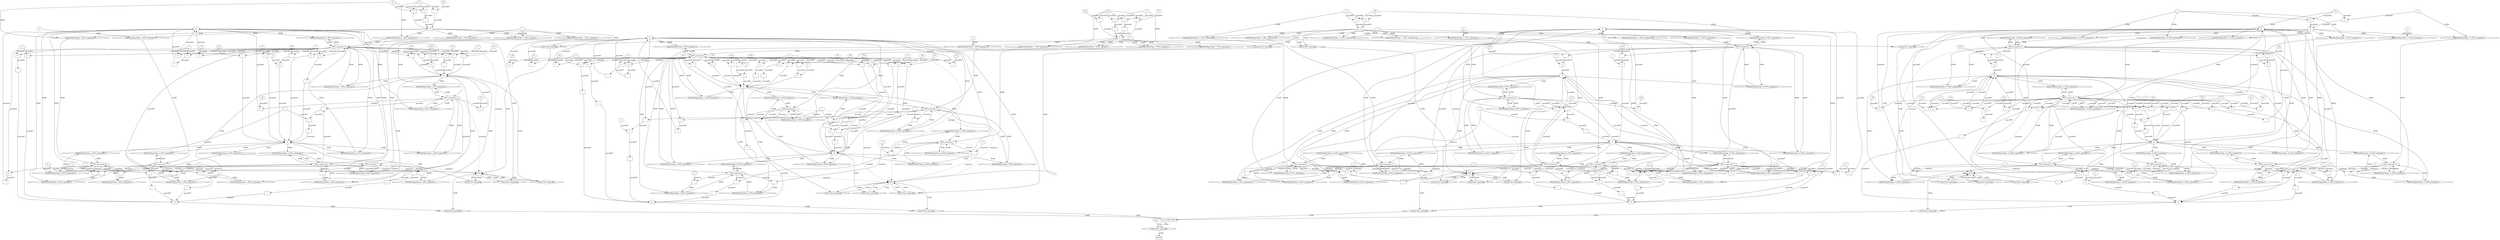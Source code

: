 digraph dag {
"CHC_COMP_FALSE" [label="CHC_COMP_FALSE" nodeName="CHC_COMP_FALSE" class=CONTROL  shape="rect"];
"INV1" [label="INV1" nodeName="INV1" class=CONTROL  shape="rect"];
"INV2" [label="INV2" nodeName="INV2" class=CONTROL  shape="rect"];
"INV3" [label="INV3" nodeName="INV3" class=CONTROL  shape="rect"];
"INV4" [label="INV4" nodeName="INV4" class=CONTROL  shape="rect"];
FALSE [label="FALSE" nodeName=FALSE class=CONTROL  shape="rect"];
Initial [label="Initial" nodeName=Initial class=CONTROL  shape="rect"];
ControlFowHyperEdge_0 [label="Control flow hyperedge" nodeName=ControlFowHyperEdge_0 class=controlFlowHyperEdge shape="diamond"];
"INV3" -> ControlFowHyperEdge_0 [label="CFHE"]
ControlFowHyperEdge_0 -> "INV3" [label="CFHE"]
ControlFowHyperEdge_1 [label="Control flow hyperedge" nodeName=ControlFowHyperEdge_1 class=controlFlowHyperEdge shape="diamond"];
"INV3" -> ControlFowHyperEdge_1 [label="CFHE"]
ControlFowHyperEdge_1 -> "INV3" [label="CFHE"]
ControlFowHyperEdge_2 [label="Control flow hyperedge" nodeName=ControlFowHyperEdge_2 class=controlFlowHyperEdge shape="diamond"];
"INV3" -> ControlFowHyperEdge_2 [label="CFHE"]
ControlFowHyperEdge_2 -> "INV3" [label="CFHE"]
ControlFowHyperEdge_3 [label="Control flow hyperedge" nodeName=ControlFowHyperEdge_3 class=controlFlowHyperEdge shape="diamond"];
"Initial" -> ControlFowHyperEdge_3 [label="CFHE"]
ControlFowHyperEdge_3 -> "INV3" [label="CFHE"]
ControlFowHyperEdge_4 [label="Control flow hyperedge" nodeName=ControlFowHyperEdge_4 class=controlFlowHyperEdge shape="diamond"];
"INV4" -> ControlFowHyperEdge_4 [label="CFHE"]
ControlFowHyperEdge_4 -> "INV4" [label="CFHE"]
ControlFowHyperEdge_5 [label="Control flow hyperedge" nodeName=ControlFowHyperEdge_5 class=controlFlowHyperEdge shape="diamond"];
"INV4" -> ControlFowHyperEdge_5 [label="CFHE"]
ControlFowHyperEdge_5 -> "INV4" [label="CFHE"]
ControlFowHyperEdge_6 [label="Control flow hyperedge" nodeName=ControlFowHyperEdge_6 class=controlFlowHyperEdge shape="diamond"];
"INV4" -> ControlFowHyperEdge_6 [label="CFHE"]
ControlFowHyperEdge_6 -> "INV4" [label="CFHE"]
ControlFowHyperEdge_7 [label="Control flow hyperedge" nodeName=ControlFowHyperEdge_7 class=controlFlowHyperEdge shape="diamond"];
"Initial" -> ControlFowHyperEdge_7 [label="CFHE"]
ControlFowHyperEdge_7 -> "INV4" [label="CFHE"]
ControlFowHyperEdge_8 [label="Control flow hyperedge" nodeName=ControlFowHyperEdge_8 class=controlFlowHyperEdge shape="diamond"];
"INV1" -> ControlFowHyperEdge_8 [label="CFHE"]
ControlFowHyperEdge_8 -> "INV1" [label="CFHE"]
ControlFowHyperEdge_9 [label="Control flow hyperedge" nodeName=ControlFowHyperEdge_9 class=controlFlowHyperEdge shape="diamond"];
"INV1" -> ControlFowHyperEdge_9 [label="CFHE"]
ControlFowHyperEdge_9 -> "INV1" [label="CFHE"]
ControlFowHyperEdge_10 [label="Control flow hyperedge" nodeName=ControlFowHyperEdge_10 class=controlFlowHyperEdge shape="diamond"];
"INV1" -> ControlFowHyperEdge_10 [label="CFHE"]
ControlFowHyperEdge_10 -> "INV1" [label="CFHE"]
ControlFowHyperEdge_11 [label="Control flow hyperedge" nodeName=ControlFowHyperEdge_11 class=controlFlowHyperEdge shape="diamond"];
"Initial" -> ControlFowHyperEdge_11 [label="CFHE"]
ControlFowHyperEdge_11 -> "INV1" [label="CFHE"]
ControlFowHyperEdge_12 [label="Control flow hyperedge" nodeName=ControlFowHyperEdge_12 class=controlFlowHyperEdge shape="diamond"];
"INV2" -> ControlFowHyperEdge_12 [label="CFHE"]
ControlFowHyperEdge_12 -> "INV2" [label="CFHE"]
ControlFowHyperEdge_13 [label="Control flow hyperedge" nodeName=ControlFowHyperEdge_13 class=controlFlowHyperEdge shape="diamond"];
"INV2" -> ControlFowHyperEdge_13 [label="CFHE"]
ControlFowHyperEdge_13 -> "INV2" [label="CFHE"]
ControlFowHyperEdge_14 [label="Control flow hyperedge" nodeName=ControlFowHyperEdge_14 class=controlFlowHyperEdge shape="diamond"];
"INV2" -> ControlFowHyperEdge_14 [label="CFHE"]
ControlFowHyperEdge_14 -> "INV2" [label="CFHE"]
ControlFowHyperEdge_15 [label="Control flow hyperedge" nodeName=ControlFowHyperEdge_15 class=controlFlowHyperEdge shape="diamond"];
"Initial" -> ControlFowHyperEdge_15 [label="CFHE"]
ControlFowHyperEdge_15 -> "INV2" [label="CFHE"]
ControlFowHyperEdge_16 [label="Control flow hyperedge" nodeName=ControlFowHyperEdge_16 class=controlFlowHyperEdge shape="diamond"];
"INV3" -> ControlFowHyperEdge_16 [label="CFHE"]
ControlFowHyperEdge_16 -> "CHC_COMP_FALSE" [label="CFHE"]
ControlFowHyperEdge_17 [label="Control flow hyperedge" nodeName=ControlFowHyperEdge_17 class=controlFlowHyperEdge shape="diamond"];
"INV4" -> ControlFowHyperEdge_17 [label="CFHE"]
ControlFowHyperEdge_17 -> "CHC_COMP_FALSE" [label="CFHE"]
ControlFowHyperEdge_18 [label="Control flow hyperedge" nodeName=ControlFowHyperEdge_18 class=controlFlowHyperEdge shape="diamond"];
"INV1" -> ControlFowHyperEdge_18 [label="CFHE"]
ControlFowHyperEdge_18 -> "CHC_COMP_FALSE" [label="CFHE"]
ControlFowHyperEdge_19 [label="Control flow hyperedge" nodeName=ControlFowHyperEdge_19 class=controlFlowHyperEdge shape="diamond"];
"INV2" -> ControlFowHyperEdge_19 [label="CFHE"]
ControlFowHyperEdge_19 -> "CHC_COMP_FALSE" [label="CFHE"]
ControlFowHyperEdge_20 [label="Control flow hyperedge" nodeName=ControlFowHyperEdge_20 class=controlFlowHyperEdge shape="diamond"];
"CHC_COMP_FALSE" -> ControlFowHyperEdge_20 [label="CFHE"]
ControlFowHyperEdge_20 -> "FALSE" [label="CFHE"]
"INV3_argument_0" [label="INV3_argument_0" nodeName=argument0 class=argument  head="INV3" shape="oval"];
"INV3_argument_0" -> "INV3"[label="argument" style="dashed"]
"INV3_argument_1" [label="INV3_argument_1" nodeName=argument1 class=argument  head="INV3" shape="oval"];
"INV3_argument_1" -> "INV3"[label="argument" style="dashed"]
"INV3_argument_2" [label="INV3_argument_2" nodeName=argument2 class=argument  head="INV3" shape="oval"];
"INV3_argument_2" -> "INV3"[label="argument" style="dashed"]
"INV3_argument_3" [label="INV3_argument_3" nodeName=argument3 class=argument  head="INV3" shape="oval"];
"INV3_argument_3" -> "INV3"[label="argument" style="dashed"]
"INV3_argument_4" [label="INV3_argument_4" nodeName=argument4 class=argument  head="INV3" shape="oval"];
"INV3_argument_4" -> "INV3"[label="argument" style="dashed"]
"INV3_argument_5" [label="INV3_argument_5" nodeName=argument5 class=argument  head="INV3" shape="oval"];
"INV3_argument_5" -> "INV3"[label="argument" style="dashed"]
"INV4_argument_0" [label="INV4_argument_0" nodeName=argument0 class=argument  head="INV4" shape="oval"];
"INV4_argument_0" -> "INV4"[label="argument" style="dashed"]
"INV4_argument_1" [label="INV4_argument_1" nodeName=argument1 class=argument  head="INV4" shape="oval"];
"INV4_argument_1" -> "INV4"[label="argument" style="dashed"]
"INV4_argument_2" [label="INV4_argument_2" nodeName=argument2 class=argument  head="INV4" shape="oval"];
"INV4_argument_2" -> "INV4"[label="argument" style="dashed"]
"INV4_argument_3" [label="INV4_argument_3" nodeName=argument3 class=argument  head="INV4" shape="oval"];
"INV4_argument_3" -> "INV4"[label="argument" style="dashed"]
"INV4_argument_4" [label="INV4_argument_4" nodeName=argument4 class=argument  head="INV4" shape="oval"];
"INV4_argument_4" -> "INV4"[label="argument" style="dashed"]
"INV1_argument_0" [label="INV1_argument_0" nodeName=argument0 class=argument  head="INV1" shape="oval"];
"INV1_argument_0" -> "INV1"[label="argument" style="dashed"]
"INV1_argument_1" [label="INV1_argument_1" nodeName=argument1 class=argument  head="INV1" shape="oval"];
"INV1_argument_1" -> "INV1"[label="argument" style="dashed"]
"INV1_argument_2" [label="INV1_argument_2" nodeName=argument2 class=argument  head="INV1" shape="oval"];
"INV1_argument_2" -> "INV1"[label="argument" style="dashed"]
"INV1_argument_3" [label="INV1_argument_3" nodeName=argument3 class=argument  head="INV1" shape="oval"];
"INV1_argument_3" -> "INV1"[label="argument" style="dashed"]
"INV1_argument_4" [label="INV1_argument_4" nodeName=argument4 class=argument  head="INV1" shape="oval"];
"INV1_argument_4" -> "INV1"[label="argument" style="dashed"]
"INV1_argument_5" [label="INV1_argument_5" nodeName=argument5 class=argument  head="INV1" shape="oval"];
"INV1_argument_5" -> "INV1"[label="argument" style="dashed"]
"INV1_argument_6" [label="INV1_argument_6" nodeName=argument6 class=argument  head="INV1" shape="oval"];
"INV1_argument_6" -> "INV1"[label="argument" style="dashed"]
"INV2_argument_0" [label="INV2_argument_0" nodeName=argument0 class=argument  head="INV2" shape="oval"];
"INV2_argument_0" -> "INV2"[label="argument" style="dashed"]
"INV2_argument_1" [label="INV2_argument_1" nodeName=argument1 class=argument  head="INV2" shape="oval"];
"INV2_argument_1" -> "INV2"[label="argument" style="dashed"]
"INV2_argument_2" [label="INV2_argument_2" nodeName=argument2 class=argument  head="INV2" shape="oval"];
"INV2_argument_2" -> "INV2"[label="argument" style="dashed"]
"INV2_argument_3" [label="INV2_argument_3" nodeName=argument3 class=argument  head="INV2" shape="oval"];
"INV2_argument_3" -> "INV2"[label="argument" style="dashed"]
"INV2_argument_4" [label="INV2_argument_4" nodeName=argument4 class=argument  head="INV2" shape="oval"];
"INV2_argument_4" -> "INV2"[label="argument" style="dashed"]
"INV2_argument_5" [label="INV2_argument_5" nodeName=argument5 class=argument  head="INV2" shape="oval"];
"INV2_argument_5" -> "INV2"[label="argument" style="dashed"]

"xxxINV3___INV3_0xxx_and" [label="&" nodeName="xxxINV3___INV3_0xxx_and" class=Operator shape="rect"];
"xxxINV3___INV3_0xxxguard2_node_0" [label=">=" nodeName="xxxINV3___INV3_0xxxguard2_node_0" class=Operator  shape="rect"];
"xxxINV3___INV3_0xxxguard2_node_2" [label="_P5" nodeName="xxxINV3___INV3_0xxxguard2_node_2" class=symbolicConstant ];
"INV3_argument_3" -> "xxxINV3___INV3_0xxxguard2_node_0"[label="guardAST"]
"xxxINV3___INV3_0xxxguard2_node_2" -> "xxxINV3___INV3_0xxxguard2_node_0"[label="guardAST"]

"xxxINV3___INV3_0xxxguard2_node_0" -> "xxxINV3___INV3_0xxx_and" [label="guardAST"];
"xxxINV3___INV3_0xxxguard1_node_0" [label="=" nodeName="xxxINV3___INV3_0xxxguard1_node_0" class=Operator  shape="rect"];
"xxxINV3___INV3_0xxxguard1_node_1" [label="P2" nodeName="xxxINV3___INV3_0xxxguard1_node_1" class=symbolicConstant ];
"xxxINV3___INV3_0xxxguard1_node_1" -> "xxxINV3___INV3_0xxxguard1_node_0"[label="guardAST"]
"INV3_argument_0" -> "xxxINV3___INV3_0xxxguard1_node_0"[label="guardAST"]

"xxxINV3___INV3_0xxxguard1_node_0" -> "xxxINV3___INV3_0xxx_and" [label="guardAST"];
"xxxINV3___INV3_0xxxguard5_node_0" [label="!" nodeName="xxxINV3___INV3_0xxxguard5_node_0" class=Operator shape="rect"];
"xxxINV3___INV3_0xxxguard5_node_1" [label=">=" nodeName="xxxINV3___INV3_0xxxguard5_node_1" class=Operator  shape="rect"];
"xxxINV3___INV3_0xxxguard5_node_1" -> "xxxINV3___INV3_0xxxguard5_node_0"[label="guardAST"]
"INV3_argument_0" -> "xxxINV3___INV3_0xxxguard5_node_1"[label="guardAST"]
"INV3_argument_1" -> "xxxINV3___INV3_0xxxguard5_node_1"[label="guardAST"]

"xxxINV3___INV3_0xxxguard5_node_0" -> "xxxINV3___INV3_0xxx_and" [label="guardAST"];
"xxxINV3___INV3_0xxxguard_0_node_0" [label="=" nodeName="xxxINV3___INV3_0xxxguard_0_node_0" class=Operator  shape="rect"];
"xxxINV3___INV3_0xxxguard_0_node_1" [label="P3" nodeName="xxxINV3___INV3_0xxxguard_0_node_1" class=symbolicConstant ];
"xxxINV3___INV3_0xxxguard_0_node_1" -> "xxxINV3___INV3_0xxxguard_0_node_0"[label="guardAST"]
"INV3_argument_0" -> "xxxINV3___INV3_0xxxguard_0_node_0"[label="guardAST"]

"xxxINV3___INV3_0xxxguard_0_node_0" -> "xxxINV3___INV3_0xxx_and" [label="guardAST"];
"xxxINV3___INV3_0xxxguard4_node_0" [label=">=" nodeName="xxxINV3___INV3_0xxxguard4_node_0" class=Operator  shape="rect"];
"xxxINV3___INV3_0xxxguard3_node_2" -> "xxxINV3___INV3_0xxxguard4_node_0"[label="guardAST"]
"INV3_argument_0" -> "xxxINV3___INV3_0xxxguard4_node_0"[label="guardAST"]

"xxxINV3___INV3_0xxxguard4_node_0" -> "xxxINV3___INV3_0xxx_and" [label="guardAST"];
"xxxINV3___INV3_0xxxguard3_node_0" [label="!" nodeName="xxxINV3___INV3_0xxxguard3_node_0" class=Operator shape="rect"];
"xxxINV3___INV3_0xxxguard3_node_1" [label=">=" nodeName="xxxINV3___INV3_0xxxguard3_node_1" class=Operator  shape="rect"];
"xxxINV3___INV3_0xxxguard3_node_2" [label="0" nodeName="xxxINV3___INV3_0xxxguard3_node_2" class=IdealInt ];
"xxxINV3___INV3_0xxxguard3_node_1" -> "xxxINV3___INV3_0xxxguard3_node_0"[label="guardAST"]
"xxxINV3___INV3_0xxxguard3_node_2" -> "xxxINV3___INV3_0xxxguard3_node_1"[label="guardAST"]
"INV3_argument_0" -> "xxxINV3___INV3_0xxxguard3_node_1"[label="guardAST"]

"xxxINV3___INV3_0xxxguard3_node_0" -> "xxxINV3___INV3_0xxx_and" [label="guardAST"];
"xxxINV3___INV3_0xxx_and" -> "ControlFowHyperEdge_0" [label="CFHE"];
"xxxINV3___INV3_0xxxdataFlow_0_node_0" [label="-" nodeName="xxxINV3___INV3_0xxxdataFlow_0_node_0" class= Operator shape="rect"];
"xxxINV3___INV3_0xxxdataFlow_0_node_2" [label="1" nodeName="xxxINV3___INV3_0xxxdataFlow_0_node_2" class=IdealInt ];
"INV3_argument_4" -> "xxxINV3___INV3_0xxxdataFlow_0_node_0"[label="dataFlow"]
"xxxINV3___INV3_0xxxdataFlow_0_node_2" -> "xxxINV3___INV3_0xxxdataFlow_0_node_0"[label="dataFlow"]

"xxxINV3___INV3_0xxxdataFlow1_node_0" [label="-" nodeName="xxxINV3___INV3_0xxxdataFlow1_node_0" class= Operator shape="rect"];
"xxxINV3___INV3_0xxxdataFlow1_node_2" [label="2" nodeName="xxxINV3___INV3_0xxxdataFlow1_node_2" class=IdealInt ];
"INV3_argument_5" -> "xxxINV3___INV3_0xxxdataFlow1_node_0"[label="dataFlow"]
"xxxINV3___INV3_0xxxdataFlow1_node_2" -> "xxxINV3___INV3_0xxxdataFlow1_node_0"[label="dataFlow"]

"xxxINV3___INV3_1xxx_and" [label="&" nodeName="xxxINV3___INV3_1xxx_and" class=Operator shape="rect"];
"xxxINV3___INV3_1xxxguard3_node_0" [label="!" nodeName="xxxINV3___INV3_1xxxguard3_node_0" class=Operator shape="rect"];
"xxxINV3___INV3_1xxxguard3_node_1" [label=">=" nodeName="xxxINV3___INV3_1xxxguard3_node_1" class=Operator  shape="rect"];
"xxxINV3___INV3_1xxxguard3_node_2" [label="0" nodeName="xxxINV3___INV3_1xxxguard3_node_2" class=IdealInt ];
"xxxINV3___INV3_1xxxguard3_node_1" -> "xxxINV3___INV3_1xxxguard3_node_0"[label="guardAST"]
"xxxINV3___INV3_1xxxguard3_node_2" -> "xxxINV3___INV3_1xxxguard3_node_1"[label="guardAST"]
"INV3_argument_0" -> "xxxINV3___INV3_1xxxguard3_node_1"[label="guardAST"]

"xxxINV3___INV3_1xxxguard3_node_0" -> "xxxINV3___INV3_1xxx_and" [label="guardAST"];
"xxxINV3___INV3_1xxxguard4_node_0" [label=">=" nodeName="xxxINV3___INV3_1xxxguard4_node_0" class=Operator  shape="rect"];
"xxxINV3___INV3_1xxxguard3_node_2" -> "xxxINV3___INV3_1xxxguard4_node_0"[label="guardAST"]
"INV3_argument_0" -> "xxxINV3___INV3_1xxxguard4_node_0"[label="guardAST"]

"xxxINV3___INV3_1xxxguard4_node_0" -> "xxxINV3___INV3_1xxx_and" [label="guardAST"];
"xxxINV3___INV3_1xxxguard1_node_0" [label="=" nodeName="xxxINV3___INV3_1xxxguard1_node_0" class=Operator  shape="rect"];
"xxxINV3___INV3_1xxxguard1_node_1" [label="P4" nodeName="xxxINV3___INV3_1xxxguard1_node_1" class=symbolicConstant ];
"xxxINV3___INV3_1xxxguard1_node_1" -> "xxxINV3___INV3_1xxxguard1_node_0"[label="guardAST"]
"INV3_argument_0" -> "xxxINV3___INV3_1xxxguard1_node_0"[label="guardAST"]

"xxxINV3___INV3_1xxxguard1_node_0" -> "xxxINV3___INV3_1xxx_and" [label="guardAST"];
"xxxINV3___INV3_1xxxguard_0_node_0" [label="=" nodeName="xxxINV3___INV3_1xxxguard_0_node_0" class=Operator  shape="rect"];
"xxxINV3___INV3_1xxxguard_0_node_1" [label="P5" nodeName="xxxINV3___INV3_1xxxguard_0_node_1" class=symbolicConstant ];
"xxxINV3___INV3_1xxxguard_0_node_1" -> "xxxINV3___INV3_1xxxguard_0_node_0"[label="guardAST"]
"INV3_argument_0" -> "xxxINV3___INV3_1xxxguard_0_node_0"[label="guardAST"]

"xxxINV3___INV3_1xxxguard_0_node_0" -> "xxxINV3___INV3_1xxx_and" [label="guardAST"];
"xxxINV3___INV3_1xxxguard2_node_0" [label=">=" nodeName="xxxINV3___INV3_1xxxguard2_node_0" class=Operator  shape="rect"];
"xxxINV3___INV3_1xxxguard2_node_2" [label="_P7" nodeName="xxxINV3___INV3_1xxxguard2_node_2" class=symbolicConstant ];
"INV3_argument_3" -> "xxxINV3___INV3_1xxxguard2_node_0"[label="guardAST"]
"xxxINV3___INV3_1xxxguard2_node_2" -> "xxxINV3___INV3_1xxxguard2_node_0"[label="guardAST"]

"xxxINV3___INV3_1xxxguard2_node_0" -> "xxxINV3___INV3_1xxx_and" [label="guardAST"];
"xxxINV3___INV3_1xxxguard5_node_0" [label=">=" nodeName="xxxINV3___INV3_1xxxguard5_node_0" class=Operator  shape="rect"];
"xxxINV3___INV3_1xxxguard5_node_1" [label="-" nodeName="xxxINV3___INV3_1xxxguard5_node_1" class= Operator shape="rect"];
"xxxINV3___INV3_1xxxguard5_node_3" [label="_P10" nodeName="xxxINV3___INV3_1xxxguard5_node_3" class=symbolicConstant ];
"xxxINV3___INV3_1xxxguard5_node_4" [label="-1" nodeName="xxxINV3___INV3_1xxxguard5_node_4" class=IdealInt ];
"xxxINV3___INV3_1xxxguard5_node_1" -> "xxxINV3___INV3_1xxxguard5_node_0"[label="guardAST"]
"xxxINV3___INV3_1xxxguard5_node_4" -> "xxxINV3___INV3_1xxxguard5_node_0"[label="guardAST"]
"INV3_argument_0" -> "xxxINV3___INV3_1xxxguard5_node_1"[label="guardAST"]
"xxxINV3___INV3_1xxxguard5_node_3" -> "xxxINV3___INV3_1xxxguard5_node_1"[label="guardAST"]

"xxxINV3___INV3_1xxxguard5_node_0" -> "xxxINV3___INV3_1xxx_and" [label="guardAST"];
"xxxINV3___INV3_1xxx_and" -> "ControlFowHyperEdge_1" [label="CFHE"];
"xxxINV3___INV3_1xxxdataFlow_0_node_0" [label="-" nodeName="xxxINV3___INV3_1xxxdataFlow_0_node_0" class= Operator shape="rect"];
"xxxINV3___INV3_1xxxdataFlow_0_node_2" [label="1" nodeName="xxxINV3___INV3_1xxxdataFlow_0_node_2" class=IdealInt ];
"INV3_argument_1" -> "xxxINV3___INV3_1xxxdataFlow_0_node_0"[label="dataFlow"]
"xxxINV3___INV3_1xxxdataFlow_0_node_2" -> "xxxINV3___INV3_1xxxdataFlow_0_node_0"[label="dataFlow"]

"xxxINV3___INV3_1xxxdataFlow1_node_0" [label="-" nodeName="xxxINV3___INV3_1xxxdataFlow1_node_0" class= Operator shape="rect"];
"INV3_argument_4" -> "xxxINV3___INV3_1xxxdataFlow1_node_0"[label="dataFlow"]
"xxxINV3___INV3_1xxxdataFlow_0_node_2" -> "xxxINV3___INV3_1xxxdataFlow1_node_0"[label="dataFlow"]

"xxxINV3___INV3_1xxxdataFlow2_node_0" [label="-" nodeName="xxxINV3___INV3_1xxxdataFlow2_node_0" class= Operator shape="rect"];
"xxxINV3___INV3_1xxxdataFlow2_node_2" [label="2" nodeName="xxxINV3___INV3_1xxxdataFlow2_node_2" class=IdealInt ];
"INV3_argument_2" -> "xxxINV3___INV3_1xxxdataFlow2_node_0"[label="dataFlow"]
"xxxINV3___INV3_1xxxdataFlow2_node_2" -> "xxxINV3___INV3_1xxxdataFlow2_node_0"[label="dataFlow"]

"xxxINV3___INV3_1xxxdataFlow3_node_0" [label="-" nodeName="xxxINV3___INV3_1xxxdataFlow3_node_0" class= Operator shape="rect"];
"INV3_argument_5" -> "xxxINV3___INV3_1xxxdataFlow3_node_0"[label="dataFlow"]
"xxxINV3___INV3_1xxxdataFlow2_node_2" -> "xxxINV3___INV3_1xxxdataFlow3_node_0"[label="dataFlow"]

"xxxINV3___INV3_2xxx_and" [label="&" nodeName="xxxINV3___INV3_2xxx_and" class=Operator shape="rect"];
"xxxINV3___INV3_2xxxguard4_node_0" [label=">=" nodeName="xxxINV3___INV3_2xxxguard4_node_0" class=Operator  shape="rect"];
"xxxINV3___INV3_2xxxguard4_node_1" [label="-" nodeName="xxxINV3___INV3_2xxxguard4_node_1" class= Operator shape="rect"];
"xxxINV3___INV3_2xxxguard4_node_3" [label="_P8" nodeName="xxxINV3___INV3_2xxxguard4_node_3" class=symbolicConstant ];
"xxxINV3___INV3_2xxxguard4_node_4" [label="-1" nodeName="xxxINV3___INV3_2xxxguard4_node_4" class=IdealInt ];
"xxxINV3___INV3_2xxxguard4_node_1" -> "xxxINV3___INV3_2xxxguard4_node_0"[label="guardAST"]
"xxxINV3___INV3_2xxxguard4_node_4" -> "xxxINV3___INV3_2xxxguard4_node_0"[label="guardAST"]
"INV3_argument_0" -> "xxxINV3___INV3_2xxxguard4_node_1"[label="guardAST"]
"xxxINV3___INV3_2xxxguard4_node_3" -> "xxxINV3___INV3_2xxxguard4_node_1"[label="guardAST"]

"xxxINV3___INV3_2xxxguard4_node_0" -> "xxxINV3___INV3_2xxx_and" [label="guardAST"];
"xxxINV3___INV3_2xxxguard5_node_0" [label=">=" nodeName="xxxINV3___INV3_2xxxguard5_node_0" class=Operator  shape="rect"];
"xxxINV3___INV3_2xxxguard2_node_2" -> "xxxINV3___INV3_2xxxguard5_node_0"[label="guardAST"]
"INV3_argument_0" -> "xxxINV3___INV3_2xxxguard5_node_0"[label="guardAST"]

"xxxINV3___INV3_2xxxguard5_node_0" -> "xxxINV3___INV3_2xxx_and" [label="guardAST"];
"xxxINV3___INV3_2xxxguard1_node_0" [label="=" nodeName="xxxINV3___INV3_2xxxguard1_node_0" class=Operator  shape="rect"];
"xxxINV3___INV3_2xxxguard1_node_1" [label="P2" nodeName="xxxINV3___INV3_2xxxguard1_node_1" class=symbolicConstant ];
"xxxINV3___INV3_2xxxguard1_node_1" -> "xxxINV3___INV3_2xxxguard1_node_0"[label="guardAST"]
"INV3_argument_0" -> "xxxINV3___INV3_2xxxguard1_node_0"[label="guardAST"]

"xxxINV3___INV3_2xxxguard1_node_0" -> "xxxINV3___INV3_2xxx_and" [label="guardAST"];
"xxxINV3___INV3_2xxxguard3_node_0" [label="!" nodeName="xxxINV3___INV3_2xxxguard3_node_0" class=Operator shape="rect"];
"xxxINV3___INV3_2xxxguard3_node_1" [label=">=" nodeName="xxxINV3___INV3_2xxxguard3_node_1" class=Operator  shape="rect"];
"xxxINV3___INV3_2xxxguard3_node_2" [label="-" nodeName="xxxINV3___INV3_2xxxguard3_node_2" class= Operator shape="rect"];
"xxxINV3___INV3_2xxxguard3_node_1" -> "xxxINV3___INV3_2xxxguard3_node_0"[label="guardAST"]
"xxxINV3___INV3_2xxxguard3_node_2" -> "xxxINV3___INV3_2xxxguard3_node_1"[label="guardAST"]
"xxxINV3___INV3_2xxxdataFlow_0_node_2" -> "xxxINV3___INV3_2xxxguard3_node_1"[label="guardAST"]
"INV3_argument_3" -> "xxxINV3___INV3_2xxxguard3_node_2"[label="guardAST"]
"INV3_argument_4" -> "xxxINV3___INV3_2xxxguard3_node_2"[label="guardAST"]

"xxxINV3___INV3_2xxxguard3_node_0" -> "xxxINV3___INV3_2xxx_and" [label="guardAST"];
"xxxINV3___INV3_2xxxguard2_node_0" [label="!" nodeName="xxxINV3___INV3_2xxxguard2_node_0" class=Operator shape="rect"];
"xxxINV3___INV3_2xxxguard2_node_1" [label=">=" nodeName="xxxINV3___INV3_2xxxguard2_node_1" class=Operator  shape="rect"];
"xxxINV3___INV3_2xxxguard2_node_2" [label="0" nodeName="xxxINV3___INV3_2xxxguard2_node_2" class=IdealInt ];
"xxxINV3___INV3_2xxxguard2_node_1" -> "xxxINV3___INV3_2xxxguard2_node_0"[label="guardAST"]
"xxxINV3___INV3_2xxxguard2_node_2" -> "xxxINV3___INV3_2xxxguard2_node_1"[label="guardAST"]
"INV3_argument_0" -> "xxxINV3___INV3_2xxxguard2_node_1"[label="guardAST"]

"xxxINV3___INV3_2xxxguard2_node_0" -> "xxxINV3___INV3_2xxx_and" [label="guardAST"];
"xxxINV3___INV3_2xxxguard_0_node_0" [label="=" nodeName="xxxINV3___INV3_2xxxguard_0_node_0" class=Operator  shape="rect"];
"xxxINV3___INV3_2xxxguard_0_node_1" [label="P3" nodeName="xxxINV3___INV3_2xxxguard_0_node_1" class=symbolicConstant ];
"xxxINV3___INV3_2xxxguard_0_node_1" -> "xxxINV3___INV3_2xxxguard_0_node_0"[label="guardAST"]
"INV3_argument_0" -> "xxxINV3___INV3_2xxxguard_0_node_0"[label="guardAST"]

"xxxINV3___INV3_2xxxguard_0_node_0" -> "xxxINV3___INV3_2xxx_and" [label="guardAST"];
"xxxINV3___INV3_2xxx_and" -> "ControlFowHyperEdge_2" [label="CFHE"];
"xxxINV3___INV3_2xxxdataFlow_0_node_0" [label="-" nodeName="xxxINV3___INV3_2xxxdataFlow_0_node_0" class= Operator shape="rect"];
"xxxINV3___INV3_2xxxdataFlow_0_node_2" [label="1" nodeName="xxxINV3___INV3_2xxxdataFlow_0_node_2" class=IdealInt ];
"INV3_argument_1" -> "xxxINV3___INV3_2xxxdataFlow_0_node_0"[label="dataFlow"]
"xxxINV3___INV3_2xxxdataFlow_0_node_2" -> "xxxINV3___INV3_2xxxdataFlow_0_node_0"[label="dataFlow"]

"xxxINV3___INV3_2xxxdataFlow1_node_0" [label="-" nodeName="xxxINV3___INV3_2xxxdataFlow1_node_0" class= Operator shape="rect"];
"xxxINV3___INV3_2xxxdataFlow1_node_2" [label="2" nodeName="xxxINV3___INV3_2xxxdataFlow1_node_2" class=IdealInt ];
"INV3_argument_2" -> "xxxINV3___INV3_2xxxdataFlow1_node_0"[label="dataFlow"]
"xxxINV3___INV3_2xxxdataFlow1_node_2" -> "xxxINV3___INV3_2xxxdataFlow1_node_0"[label="dataFlow"]

"xxxINV3___Initial_3xxx_and" [label="&" nodeName="xxxINV3___Initial_3xxx_and" class=Operator shape="rect"];
"xxxINV3___Initial_3xxxguard_0_node_0" [label="!" nodeName="xxxINV3___Initial_3xxxguard_0_node_0" class=Operator shape="rect"];
"xxxINV3___Initial_3xxxguard_0_node_1" [label=">=" nodeName="xxxINV3___Initial_3xxxguard_0_node_1" class=Operator  shape="rect"];
"xxxINV3___Initial_3xxxguard_0_node_1" -> "xxxINV3___Initial_3xxxguard_0_node_0"[label="guardAST"]
"xxxINV3___Initial_3xxxdataFlow3_node_0" -> "xxxINV3___Initial_3xxxguard_0_node_1"[label="guardAST"]
"xxxINV3___Initial_3xxxdataFlow1_node_0" -> "xxxINV3___Initial_3xxxguard_0_node_1"[label="guardAST"]

"xxxINV3___Initial_3xxxguard_0_node_0" -> "xxxINV3___Initial_3xxx_and" [label="guardAST"];
"xxxINV3___Initial_3xxxguard1_node_0" [label=">=" nodeName="xxxINV3___Initial_3xxxguard1_node_0" class=Operator  shape="rect"];
"xxxINV3___Initial_3xxxdataFlow3_node_0" -> "xxxINV3___Initial_3xxxguard1_node_0"[label="guardAST"]
"xxxINV3___Initial_3xxxdataFlow1_node_0" -> "xxxINV3___Initial_3xxxguard1_node_0"[label="guardAST"]

"xxxINV3___Initial_3xxxguard1_node_0" -> "xxxINV3___Initial_3xxx_and" [label="guardAST"];
"xxxINV3___Initial_3xxxguard2_node_0" [label="=" nodeName="xxxINV3___Initial_3xxxguard2_node_0" class=Operator  shape="rect"];
"xxxINV3___Initial_3xxxguard2_node_1" [label="P0" nodeName="xxxINV3___Initial_3xxxguard2_node_1" class=symbolicConstant ];
"xxxINV3___Initial_3xxxguard2_node_1" -> "xxxINV3___Initial_3xxxguard2_node_0"[label="guardAST"]
"xxxINV3___Initial_3xxxdataFlow1_node_0" -> "xxxINV3___Initial_3xxxguard2_node_0"[label="guardAST"]

"xxxINV3___Initial_3xxxguard2_node_0" -> "xxxINV3___Initial_3xxx_and" [label="guardAST"];
"xxxINV3___Initial_3xxx_and" -> "ControlFowHyperEdge_3" [label="CFHE"];
"xxxINV3___Initial_3xxxdataFlow_0_node_0" [label="1" nodeName="xxxINV3___Initial_3xxxdataFlow_0_node_0" class=IdealInt ];

"xxxINV3___Initial_3xxxdataFlow1_node_0" [label="P1" nodeName="xxxINV3___Initial_3xxxdataFlow1_node_0" class=symbolicConstant ];


"xxxINV3___Initial_3xxxdataFlow3_node_0" [label="0" nodeName="xxxINV3___Initial_3xxxdataFlow3_node_0" class=IdealInt ];


"xxxINV3___Initial_3xxxdataFlow5_node_0" [label="2" nodeName="xxxINV3___Initial_3xxxdataFlow5_node_0" class=IdealInt ];

"xxxINV4___INV4_4xxx_and" [label="&" nodeName="xxxINV4___INV4_4xxx_and" class=Operator shape="rect"];
"xxxINV4___INV4_4xxxguard6_node_0" [label="!" nodeName="xxxINV4___INV4_4xxxguard6_node_0" class=Operator shape="rect"];
"xxxINV4___INV4_4xxxguard6_node_1" [label=">=" nodeName="xxxINV4___INV4_4xxxguard6_node_1" class=Operator  shape="rect"];
"xxxINV4___INV4_4xxxguard6_node_1" -> "xxxINV4___INV4_4xxxguard6_node_0"[label="guardAST"]
"INV4_argument_0" -> "xxxINV4___INV4_4xxxguard6_node_1"[label="guardAST"]
"INV4_argument_1" -> "xxxINV4___INV4_4xxxguard6_node_1"[label="guardAST"]

"xxxINV4___INV4_4xxxguard6_node_0" -> "xxxINV4___INV4_4xxx_and" [label="guardAST"];
"xxxINV4___INV4_4xxxguard4_node_0" [label="!" nodeName="xxxINV4___INV4_4xxxguard4_node_0" class=Operator shape="rect"];
"xxxINV4___INV4_4xxxguard4_node_1" [label=">=" nodeName="xxxINV4___INV4_4xxxguard4_node_1" class=Operator  shape="rect"];
"xxxINV4___INV4_4xxxguard4_node_1" -> "xxxINV4___INV4_4xxxguard4_node_0"[label="guardAST"]
"xxxINV4___INV4_4xxxguard3_node_2" -> "xxxINV4___INV4_4xxxguard4_node_1"[label="guardAST"]
"INV4_argument_0" -> "xxxINV4___INV4_4xxxguard4_node_1"[label="guardAST"]

"xxxINV4___INV4_4xxxguard4_node_0" -> "xxxINV4___INV4_4xxx_and" [label="guardAST"];
"xxxINV4___INV4_4xxxguard3_node_0" [label="!" nodeName="xxxINV4___INV4_4xxxguard3_node_0" class=Operator shape="rect"];
"xxxINV4___INV4_4xxxguard3_node_1" [label=">=" nodeName="xxxINV4___INV4_4xxxguard3_node_1" class=Operator  shape="rect"];
"xxxINV4___INV4_4xxxguard3_node_2" [label="0" nodeName="xxxINV4___INV4_4xxxguard3_node_2" class=IdealInt ];
"xxxINV4___INV4_4xxxguard3_node_1" -> "xxxINV4___INV4_4xxxguard3_node_0"[label="guardAST"]
"xxxINV4___INV4_4xxxguard3_node_2" -> "xxxINV4___INV4_4xxxguard3_node_1"[label="guardAST"]
"INV4_argument_0" -> "xxxINV4___INV4_4xxxguard3_node_1"[label="guardAST"]

"xxxINV4___INV4_4xxxguard3_node_0" -> "xxxINV4___INV4_4xxx_and" [label="guardAST"];
"xxxINV4___INV4_4xxxguard1_node_0" [label="=" nodeName="xxxINV4___INV4_4xxxguard1_node_0" class=Operator  shape="rect"];
"xxxINV4___INV4_4xxxguard1_node_1" [label="P6" nodeName="xxxINV4___INV4_4xxxguard1_node_1" class=symbolicConstant ];
"xxxINV4___INV4_4xxxguard1_node_1" -> "xxxINV4___INV4_4xxxguard1_node_0"[label="guardAST"]
"INV4_argument_0" -> "xxxINV4___INV4_4xxxguard1_node_0"[label="guardAST"]

"xxxINV4___INV4_4xxxguard1_node_0" -> "xxxINV4___INV4_4xxx_and" [label="guardAST"];
"xxxINV4___INV4_4xxxguard_0_node_0" [label="=" nodeName="xxxINV4___INV4_4xxxguard_0_node_0" class=Operator  shape="rect"];
"xxxINV4___INV4_4xxxguard_0_node_1" [label="P3" nodeName="xxxINV4___INV4_4xxxguard_0_node_1" class=symbolicConstant ];
"xxxINV4___INV4_4xxxguard_0_node_1" -> "xxxINV4___INV4_4xxxguard_0_node_0"[label="guardAST"]
"INV4_argument_0" -> "xxxINV4___INV4_4xxxguard_0_node_0"[label="guardAST"]

"xxxINV4___INV4_4xxxguard_0_node_0" -> "xxxINV4___INV4_4xxx_and" [label="guardAST"];
"xxxINV4___INV4_4xxxguard2_node_0" [label=">=" nodeName="xxxINV4___INV4_4xxxguard2_node_0" class=Operator  shape="rect"];
"xxxINV4___INV4_4xxxguard2_node_2" [label="_P5" nodeName="xxxINV4___INV4_4xxxguard2_node_2" class=symbolicConstant ];
"INV4_argument_0" -> "xxxINV4___INV4_4xxxguard2_node_0"[label="guardAST"]
"xxxINV4___INV4_4xxxguard2_node_2" -> "xxxINV4___INV4_4xxxguard2_node_0"[label="guardAST"]

"xxxINV4___INV4_4xxxguard2_node_0" -> "xxxINV4___INV4_4xxx_and" [label="guardAST"];
"xxxINV4___INV4_4xxxguard5_node_0" [label="=" nodeName="xxxINV4___INV4_4xxxguard5_node_0" class=Operator  shape="rect"];
"xxxINV4___INV4_4xxxguard5_node_1" [label="P2" nodeName="xxxINV4___INV4_4xxxguard5_node_1" class=symbolicConstant ];
"xxxINV4___INV4_4xxxguard5_node_1" -> "xxxINV4___INV4_4xxxguard5_node_0"[label="guardAST"]
"INV4_argument_0" -> "xxxINV4___INV4_4xxxguard5_node_0"[label="guardAST"]

"xxxINV4___INV4_4xxxguard5_node_0" -> "xxxINV4___INV4_4xxx_and" [label="guardAST"];
"xxxINV4___INV4_4xxx_and" -> "ControlFowHyperEdge_4" [label="CFHE"];
"xxxINV4___INV4_4xxxdataFlow_0_node_0" [label="-" nodeName="xxxINV4___INV4_4xxxdataFlow_0_node_0" class= Operator shape="rect"];
"xxxINV4___INV4_4xxxdataFlow_0_node_2" [label="1" nodeName="xxxINV4___INV4_4xxxdataFlow_0_node_2" class=IdealInt ];
"INV4_argument_3" -> "xxxINV4___INV4_4xxxdataFlow_0_node_0"[label="dataFlow"]
"xxxINV4___INV4_4xxxdataFlow_0_node_2" -> "xxxINV4___INV4_4xxxdataFlow_0_node_0"[label="dataFlow"]

"xxxINV4___INV4_4xxxdataFlow1_node_0" [label="-" nodeName="xxxINV4___INV4_4xxxdataFlow1_node_0" class= Operator shape="rect"];
"xxxINV4___INV4_4xxxdataFlow1_node_2" [label="2" nodeName="xxxINV4___INV4_4xxxdataFlow1_node_2" class=IdealInt ];
"INV4_argument_4" -> "xxxINV4___INV4_4xxxdataFlow1_node_0"[label="dataFlow"]
"xxxINV4___INV4_4xxxdataFlow1_node_2" -> "xxxINV4___INV4_4xxxdataFlow1_node_0"[label="dataFlow"]

"xxxINV4___INV4_5xxx_and" [label="&" nodeName="xxxINV4___INV4_5xxx_and" class=Operator shape="rect"];
"xxxINV4___INV4_5xxxguard2_node_0" [label=">=" nodeName="xxxINV4___INV4_5xxxguard2_node_0" class=Operator  shape="rect"];
"xxxINV4___INV4_5xxxguard2_node_2" [label="_P7" nodeName="xxxINV4___INV4_5xxxguard2_node_2" class=symbolicConstant ];
"INV4_argument_0" -> "xxxINV4___INV4_5xxxguard2_node_0"[label="guardAST"]
"xxxINV4___INV4_5xxxguard2_node_2" -> "xxxINV4___INV4_5xxxguard2_node_0"[label="guardAST"]

"xxxINV4___INV4_5xxxguard2_node_0" -> "xxxINV4___INV4_5xxx_and" [label="guardAST"];
"xxxINV4___INV4_5xxxguard3_node_0" [label="!" nodeName="xxxINV4___INV4_5xxxguard3_node_0" class=Operator shape="rect"];
"xxxINV4___INV4_5xxxguard3_node_1" [label=">=" nodeName="xxxINV4___INV4_5xxxguard3_node_1" class=Operator  shape="rect"];
"xxxINV4___INV4_5xxxguard3_node_2" [label="0" nodeName="xxxINV4___INV4_5xxxguard3_node_2" class=IdealInt ];
"xxxINV4___INV4_5xxxguard3_node_1" -> "xxxINV4___INV4_5xxxguard3_node_0"[label="guardAST"]
"xxxINV4___INV4_5xxxguard3_node_2" -> "xxxINV4___INV4_5xxxguard3_node_1"[label="guardAST"]
"INV4_argument_0" -> "xxxINV4___INV4_5xxxguard3_node_1"[label="guardAST"]

"xxxINV4___INV4_5xxxguard3_node_0" -> "xxxINV4___INV4_5xxx_and" [label="guardAST"];
"xxxINV4___INV4_5xxxguard4_node_0" [label="!" nodeName="xxxINV4___INV4_5xxxguard4_node_0" class=Operator shape="rect"];
"xxxINV4___INV4_5xxxguard4_node_1" [label=">=" nodeName="xxxINV4___INV4_5xxxguard4_node_1" class=Operator  shape="rect"];
"xxxINV4___INV4_5xxxguard4_node_1" -> "xxxINV4___INV4_5xxxguard4_node_0"[label="guardAST"]
"xxxINV4___INV4_5xxxguard3_node_2" -> "xxxINV4___INV4_5xxxguard4_node_1"[label="guardAST"]
"INV4_argument_0" -> "xxxINV4___INV4_5xxxguard4_node_1"[label="guardAST"]

"xxxINV4___INV4_5xxxguard4_node_0" -> "xxxINV4___INV4_5xxx_and" [label="guardAST"];
"xxxINV4___INV4_5xxxguard6_node_0" [label=">=" nodeName="xxxINV4___INV4_5xxxguard6_node_0" class=Operator  shape="rect"];
"xxxINV4___INV4_5xxxguard6_node_1" [label="-" nodeName="xxxINV4___INV4_5xxxguard6_node_1" class= Operator shape="rect"];
"xxxINV4___INV4_5xxxguard6_node_3" [label="_P10" nodeName="xxxINV4___INV4_5xxxguard6_node_3" class=symbolicConstant ];
"xxxINV4___INV4_5xxxguard6_node_4" [label="-1" nodeName="xxxINV4___INV4_5xxxguard6_node_4" class=IdealInt ];
"xxxINV4___INV4_5xxxguard6_node_1" -> "xxxINV4___INV4_5xxxguard6_node_0"[label="guardAST"]
"xxxINV4___INV4_5xxxguard6_node_4" -> "xxxINV4___INV4_5xxxguard6_node_0"[label="guardAST"]
"INV4_argument_0" -> "xxxINV4___INV4_5xxxguard6_node_1"[label="guardAST"]
"xxxINV4___INV4_5xxxguard6_node_3" -> "xxxINV4___INV4_5xxxguard6_node_1"[label="guardAST"]

"xxxINV4___INV4_5xxxguard6_node_0" -> "xxxINV4___INV4_5xxx_and" [label="guardAST"];
"xxxINV4___INV4_5xxxguard5_node_0" [label="=" nodeName="xxxINV4___INV4_5xxxguard5_node_0" class=Operator  shape="rect"];
"xxxINV4___INV4_5xxxguard5_node_1" [label="P4" nodeName="xxxINV4___INV4_5xxxguard5_node_1" class=symbolicConstant ];
"xxxINV4___INV4_5xxxguard5_node_1" -> "xxxINV4___INV4_5xxxguard5_node_0"[label="guardAST"]
"INV4_argument_0" -> "xxxINV4___INV4_5xxxguard5_node_0"[label="guardAST"]

"xxxINV4___INV4_5xxxguard5_node_0" -> "xxxINV4___INV4_5xxx_and" [label="guardAST"];
"xxxINV4___INV4_5xxxguard1_node_0" [label="=" nodeName="xxxINV4___INV4_5xxxguard1_node_0" class=Operator  shape="rect"];
"xxxINV4___INV4_5xxxguard1_node_1" [label="P8" nodeName="xxxINV4___INV4_5xxxguard1_node_1" class=symbolicConstant ];
"xxxINV4___INV4_5xxxguard1_node_1" -> "xxxINV4___INV4_5xxxguard1_node_0"[label="guardAST"]
"INV4_argument_0" -> "xxxINV4___INV4_5xxxguard1_node_0"[label="guardAST"]

"xxxINV4___INV4_5xxxguard1_node_0" -> "xxxINV4___INV4_5xxx_and" [label="guardAST"];
"xxxINV4___INV4_5xxxguard_0_node_0" [label="=" nodeName="xxxINV4___INV4_5xxxguard_0_node_0" class=Operator  shape="rect"];
"xxxINV4___INV4_5xxxguard_0_node_1" [label="P5" nodeName="xxxINV4___INV4_5xxxguard_0_node_1" class=symbolicConstant ];
"xxxINV4___INV4_5xxxguard_0_node_1" -> "xxxINV4___INV4_5xxxguard_0_node_0"[label="guardAST"]
"INV4_argument_0" -> "xxxINV4___INV4_5xxxguard_0_node_0"[label="guardAST"]

"xxxINV4___INV4_5xxxguard_0_node_0" -> "xxxINV4___INV4_5xxx_and" [label="guardAST"];
"xxxINV4___INV4_5xxx_and" -> "ControlFowHyperEdge_5" [label="CFHE"];
"xxxINV4___INV4_5xxxdataFlow_0_node_0" [label="-" nodeName="xxxINV4___INV4_5xxxdataFlow_0_node_0" class= Operator shape="rect"];
"xxxINV4___INV4_5xxxdataFlow_0_node_2" [label="1" nodeName="xxxINV4___INV4_5xxxdataFlow_0_node_2" class=IdealInt ];
"INV4_argument_1" -> "xxxINV4___INV4_5xxxdataFlow_0_node_0"[label="dataFlow"]
"xxxINV4___INV4_5xxxdataFlow_0_node_2" -> "xxxINV4___INV4_5xxxdataFlow_0_node_0"[label="dataFlow"]

"xxxINV4___INV4_5xxxdataFlow1_node_0" [label="-" nodeName="xxxINV4___INV4_5xxxdataFlow1_node_0" class= Operator shape="rect"];
"INV4_argument_3" -> "xxxINV4___INV4_5xxxdataFlow1_node_0"[label="dataFlow"]
"xxxINV4___INV4_5xxxdataFlow_0_node_2" -> "xxxINV4___INV4_5xxxdataFlow1_node_0"[label="dataFlow"]

"xxxINV4___INV4_5xxxdataFlow2_node_0" [label="-" nodeName="xxxINV4___INV4_5xxxdataFlow2_node_0" class= Operator shape="rect"];
"xxxINV4___INV4_5xxxdataFlow2_node_2" [label="2" nodeName="xxxINV4___INV4_5xxxdataFlow2_node_2" class=IdealInt ];
"INV4_argument_2" -> "xxxINV4___INV4_5xxxdataFlow2_node_0"[label="dataFlow"]
"xxxINV4___INV4_5xxxdataFlow2_node_2" -> "xxxINV4___INV4_5xxxdataFlow2_node_0"[label="dataFlow"]

"xxxINV4___INV4_5xxxdataFlow3_node_0" [label="-" nodeName="xxxINV4___INV4_5xxxdataFlow3_node_0" class= Operator shape="rect"];
"INV4_argument_4" -> "xxxINV4___INV4_5xxxdataFlow3_node_0"[label="dataFlow"]
"xxxINV4___INV4_5xxxdataFlow2_node_2" -> "xxxINV4___INV4_5xxxdataFlow3_node_0"[label="dataFlow"]

"xxxINV4___INV4_6xxx_and" [label="&" nodeName="xxxINV4___INV4_6xxx_and" class=Operator shape="rect"];
"xxxINV4___INV4_6xxxguard2_node_0" [label="!" nodeName="xxxINV4___INV4_6xxxguard2_node_0" class=Operator shape="rect"];
"xxxINV4___INV4_6xxxguard2_node_1" [label=">=" nodeName="xxxINV4___INV4_6xxxguard2_node_1" class=Operator  shape="rect"];
"xxxINV4___INV4_6xxxguard2_node_2" [label="0" nodeName="xxxINV4___INV4_6xxxguard2_node_2" class=IdealInt ];
"xxxINV4___INV4_6xxxguard2_node_1" -> "xxxINV4___INV4_6xxxguard2_node_0"[label="guardAST"]
"xxxINV4___INV4_6xxxguard2_node_2" -> "xxxINV4___INV4_6xxxguard2_node_1"[label="guardAST"]
"INV4_argument_0" -> "xxxINV4___INV4_6xxxguard2_node_1"[label="guardAST"]

"xxxINV4___INV4_6xxxguard2_node_0" -> "xxxINV4___INV4_6xxx_and" [label="guardAST"];
"xxxINV4___INV4_6xxxguard5_node_0" [label="=" nodeName="xxxINV4___INV4_6xxxguard5_node_0" class=Operator  shape="rect"];
"xxxINV4___INV4_6xxxguard5_node_1" [label="P2" nodeName="xxxINV4___INV4_6xxxguard5_node_1" class=symbolicConstant ];
"xxxINV4___INV4_6xxxguard5_node_1" -> "xxxINV4___INV4_6xxxguard5_node_0"[label="guardAST"]
"INV4_argument_0" -> "xxxINV4___INV4_6xxxguard5_node_0"[label="guardAST"]

"xxxINV4___INV4_6xxxguard5_node_0" -> "xxxINV4___INV4_6xxx_and" [label="guardAST"];
"xxxINV4___INV4_6xxxguard1_node_0" [label="=" nodeName="xxxINV4___INV4_6xxxguard1_node_0" class=Operator  shape="rect"];
"xxxINV4___INV4_6xxxguard1_node_1" [label="P6" nodeName="xxxINV4___INV4_6xxxguard1_node_1" class=symbolicConstant ];
"xxxINV4___INV4_6xxxguard1_node_1" -> "xxxINV4___INV4_6xxxguard1_node_0"[label="guardAST"]
"INV4_argument_0" -> "xxxINV4___INV4_6xxxguard1_node_0"[label="guardAST"]

"xxxINV4___INV4_6xxxguard1_node_0" -> "xxxINV4___INV4_6xxx_and" [label="guardAST"];
"xxxINV4___INV4_6xxxguard3_node_0" [label="!" nodeName="xxxINV4___INV4_6xxxguard3_node_0" class=Operator shape="rect"];
"xxxINV4___INV4_6xxxguard3_node_1" [label=">=" nodeName="xxxINV4___INV4_6xxxguard3_node_1" class=Operator  shape="rect"];
"xxxINV4___INV4_6xxxguard3_node_2" [label="-" nodeName="xxxINV4___INV4_6xxxguard3_node_2" class= Operator shape="rect"];
"xxxINV4___INV4_6xxxguard3_node_1" -> "xxxINV4___INV4_6xxxguard3_node_0"[label="guardAST"]
"xxxINV4___INV4_6xxxguard3_node_2" -> "xxxINV4___INV4_6xxxguard3_node_1"[label="guardAST"]
"xxxINV4___INV4_6xxxdataFlow_0_node_2" -> "xxxINV4___INV4_6xxxguard3_node_1"[label="guardAST"]
"INV4_argument_0" -> "xxxINV4___INV4_6xxxguard3_node_2"[label="guardAST"]
"INV4_argument_3" -> "xxxINV4___INV4_6xxxguard3_node_2"[label="guardAST"]

"xxxINV4___INV4_6xxxguard3_node_0" -> "xxxINV4___INV4_6xxx_and" [label="guardAST"];
"xxxINV4___INV4_6xxxguard6_node_0" [label="!" nodeName="xxxINV4___INV4_6xxxguard6_node_0" class=Operator shape="rect"];
"xxxINV4___INV4_6xxxguard6_node_1" [label=">=" nodeName="xxxINV4___INV4_6xxxguard6_node_1" class=Operator  shape="rect"];
"xxxINV4___INV4_6xxxguard6_node_1" -> "xxxINV4___INV4_6xxxguard6_node_0"[label="guardAST"]
"xxxINV4___INV4_6xxxguard2_node_2" -> "xxxINV4___INV4_6xxxguard6_node_1"[label="guardAST"]
"INV4_argument_0" -> "xxxINV4___INV4_6xxxguard6_node_1"[label="guardAST"]

"xxxINV4___INV4_6xxxguard6_node_0" -> "xxxINV4___INV4_6xxx_and" [label="guardAST"];
"xxxINV4___INV4_6xxxguard4_node_0" [label=">=" nodeName="xxxINV4___INV4_6xxxguard4_node_0" class=Operator  shape="rect"];
"xxxINV4___INV4_6xxxguard4_node_1" [label="-" nodeName="xxxINV4___INV4_6xxxguard4_node_1" class= Operator shape="rect"];
"xxxINV4___INV4_6xxxguard4_node_3" [label="_P8" nodeName="xxxINV4___INV4_6xxxguard4_node_3" class=symbolicConstant ];
"xxxINV4___INV4_6xxxguard4_node_4" [label="-1" nodeName="xxxINV4___INV4_6xxxguard4_node_4" class=IdealInt ];
"xxxINV4___INV4_6xxxguard4_node_1" -> "xxxINV4___INV4_6xxxguard4_node_0"[label="guardAST"]
"xxxINV4___INV4_6xxxguard4_node_4" -> "xxxINV4___INV4_6xxxguard4_node_0"[label="guardAST"]
"INV4_argument_0" -> "xxxINV4___INV4_6xxxguard4_node_1"[label="guardAST"]
"xxxINV4___INV4_6xxxguard4_node_3" -> "xxxINV4___INV4_6xxxguard4_node_1"[label="guardAST"]

"xxxINV4___INV4_6xxxguard4_node_0" -> "xxxINV4___INV4_6xxx_and" [label="guardAST"];
"xxxINV4___INV4_6xxxguard_0_node_0" [label="=" nodeName="xxxINV4___INV4_6xxxguard_0_node_0" class=Operator  shape="rect"];
"xxxINV4___INV4_6xxxguard_0_node_1" [label="P3" nodeName="xxxINV4___INV4_6xxxguard_0_node_1" class=symbolicConstant ];
"xxxINV4___INV4_6xxxguard_0_node_1" -> "xxxINV4___INV4_6xxxguard_0_node_0"[label="guardAST"]
"INV4_argument_0" -> "xxxINV4___INV4_6xxxguard_0_node_0"[label="guardAST"]

"xxxINV4___INV4_6xxxguard_0_node_0" -> "xxxINV4___INV4_6xxx_and" [label="guardAST"];
"xxxINV4___INV4_6xxx_and" -> "ControlFowHyperEdge_6" [label="CFHE"];
"xxxINV4___INV4_6xxxdataFlow_0_node_0" [label="-" nodeName="xxxINV4___INV4_6xxxdataFlow_0_node_0" class= Operator shape="rect"];
"xxxINV4___INV4_6xxxdataFlow_0_node_2" [label="1" nodeName="xxxINV4___INV4_6xxxdataFlow_0_node_2" class=IdealInt ];
"INV4_argument_1" -> "xxxINV4___INV4_6xxxdataFlow_0_node_0"[label="dataFlow"]
"xxxINV4___INV4_6xxxdataFlow_0_node_2" -> "xxxINV4___INV4_6xxxdataFlow_0_node_0"[label="dataFlow"]

"xxxINV4___INV4_6xxxdataFlow1_node_0" [label="-" nodeName="xxxINV4___INV4_6xxxdataFlow1_node_0" class= Operator shape="rect"];
"xxxINV4___INV4_6xxxdataFlow1_node_2" [label="2" nodeName="xxxINV4___INV4_6xxxdataFlow1_node_2" class=IdealInt ];
"INV4_argument_2" -> "xxxINV4___INV4_6xxxdataFlow1_node_0"[label="dataFlow"]
"xxxINV4___INV4_6xxxdataFlow1_node_2" -> "xxxINV4___INV4_6xxxdataFlow1_node_0"[label="dataFlow"]

"xxxINV4___Initial_7xxx_and" [label="&" nodeName="xxxINV4___Initial_7xxx_and" class=Operator shape="rect"];
"xxxINV4___Initial_7xxxguard_0_node_0" [label="!" nodeName="xxxINV4___Initial_7xxxguard_0_node_0" class=Operator shape="rect"];
"xxxINV4___Initial_7xxxguard_0_node_1" [label=">=" nodeName="xxxINV4___Initial_7xxxguard_0_node_1" class=Operator  shape="rect"];
"xxxINV4___Initial_7xxxguard_0_node_1" -> "xxxINV4___Initial_7xxxguard_0_node_0"[label="guardAST"]
"xxxINV4___Initial_7xxxdataFlow3_node_0" -> "xxxINV4___Initial_7xxxguard_0_node_1"[label="guardAST"]
"xxxINV4___Initial_7xxxdataFlow_0_node_0" -> "xxxINV4___Initial_7xxxguard_0_node_1"[label="guardAST"]

"xxxINV4___Initial_7xxxguard_0_node_0" -> "xxxINV4___Initial_7xxx_and" [label="guardAST"];
"xxxINV4___Initial_7xxxguard1_node_0" [label="!" nodeName="xxxINV4___Initial_7xxxguard1_node_0" class=Operator shape="rect"];
"xxxINV4___Initial_7xxxguard1_node_1" [label=">=" nodeName="xxxINV4___Initial_7xxxguard1_node_1" class=Operator  shape="rect"];
"xxxINV4___Initial_7xxxguard1_node_1" -> "xxxINV4___Initial_7xxxguard1_node_0"[label="guardAST"]
"xxxINV4___Initial_7xxxdataFlow3_node_0" -> "xxxINV4___Initial_7xxxguard1_node_1"[label="guardAST"]
"xxxINV4___Initial_7xxxdataFlow_0_node_0" -> "xxxINV4___Initial_7xxxguard1_node_1"[label="guardAST"]

"xxxINV4___Initial_7xxxguard1_node_0" -> "xxxINV4___Initial_7xxx_and" [label="guardAST"];
"xxxINV4___Initial_7xxxguard2_node_0" [label="=" nodeName="xxxINV4___Initial_7xxxguard2_node_0" class=Operator  shape="rect"];
"xxxINV4___Initial_7xxxguard2_node_1" [label="P0" nodeName="xxxINV4___Initial_7xxxguard2_node_1" class=symbolicConstant ];
"xxxINV4___Initial_7xxxguard2_node_1" -> "xxxINV4___Initial_7xxxguard2_node_0"[label="guardAST"]
"xxxINV4___Initial_7xxxdataFlow_0_node_0" -> "xxxINV4___Initial_7xxxguard2_node_0"[label="guardAST"]

"xxxINV4___Initial_7xxxguard2_node_0" -> "xxxINV4___Initial_7xxx_and" [label="guardAST"];
"xxxINV4___Initial_7xxxguard3_node_0" [label="=" nodeName="xxxINV4___Initial_7xxxguard3_node_0" class=Operator  shape="rect"];
"xxxINV4___Initial_7xxxguard3_node_1" [label="P1" nodeName="xxxINV4___Initial_7xxxguard3_node_1" class=symbolicConstant ];
"xxxINV4___Initial_7xxxguard3_node_1" -> "xxxINV4___Initial_7xxxguard3_node_0"[label="guardAST"]
"xxxINV4___Initial_7xxxdataFlow_0_node_0" -> "xxxINV4___Initial_7xxxguard3_node_0"[label="guardAST"]

"xxxINV4___Initial_7xxxguard3_node_0" -> "xxxINV4___Initial_7xxx_and" [label="guardAST"];
"xxxINV4___Initial_7xxx_and" -> "ControlFowHyperEdge_7" [label="CFHE"];
"xxxINV4___Initial_7xxxdataFlow_0_node_0" [label="P4" nodeName="xxxINV4___Initial_7xxxdataFlow_0_node_0" class=symbolicConstant ];

"xxxINV4___Initial_7xxxdataFlow1_node_0" [label="2" nodeName="xxxINV4___Initial_7xxxdataFlow1_node_0" class=IdealInt ];

"xxxINV4___Initial_7xxxdataFlow2_node_0" [label="1" nodeName="xxxINV4___Initial_7xxxdataFlow2_node_0" class=IdealInt ];

"xxxINV4___Initial_7xxxdataFlow3_node_0" [label="0" nodeName="xxxINV4___Initial_7xxxdataFlow3_node_0" class=IdealInt ];


"xxxINV1___INV1_8xxx_and" [label="&" nodeName="xxxINV1___INV1_8xxx_and" class=Operator shape="rect"];
"xxxINV1___INV1_8xxxguard_0_node_0" [label=">=" nodeName="xxxINV1___INV1_8xxxguard_0_node_0" class=Operator  shape="rect"];
"xxxINV1___INV1_8xxxguard_0_node_1" [label="0" nodeName="xxxINV1___INV1_8xxxguard_0_node_1" class=IdealInt ];
"xxxINV1___INV1_8xxxguard_0_node_1" -> "xxxINV1___INV1_8xxxguard_0_node_0"[label="guardAST"]
"INV1_argument_6" -> "xxxINV1___INV1_8xxxguard_0_node_0"[label="guardAST"]

"xxxINV1___INV1_8xxxguard_0_node_0" -> "xxxINV1___INV1_8xxx_and" [label="guardAST"];
"xxxINV1___INV1_8xxxguard1_node_0" [label=">=" nodeName="xxxINV1___INV1_8xxxguard1_node_0" class=Operator  shape="rect"];
"xxxINV1___INV1_8xxxguard_0_node_1" -> "xxxINV1___INV1_8xxxguard1_node_0"[label="guardAST"]
"INV1_argument_6" -> "xxxINV1___INV1_8xxxguard1_node_0"[label="guardAST"]

"xxxINV1___INV1_8xxxguard1_node_0" -> "xxxINV1___INV1_8xxx_and" [label="guardAST"];
"xxxINV1___INV1_8xxxguard2_node_0" [label="!" nodeName="xxxINV1___INV1_8xxxguard2_node_0" class=Operator shape="rect"];
"xxxINV1___INV1_8xxxguard2_node_1" [label=">=" nodeName="xxxINV1___INV1_8xxxguard2_node_1" class=Operator  shape="rect"];
"xxxINV1___INV1_8xxxguard2_node_1" -> "xxxINV1___INV1_8xxxguard2_node_0"[label="guardAST"]
"INV1_argument_0" -> "xxxINV1___INV1_8xxxguard2_node_1"[label="guardAST"]
"INV1_argument_1" -> "xxxINV1___INV1_8xxxguard2_node_1"[label="guardAST"]

"xxxINV1___INV1_8xxxguard2_node_0" -> "xxxINV1___INV1_8xxx_and" [label="guardAST"];
"xxxINV1___INV1_8xxxguard3_node_0" [label=">=" nodeName="xxxINV1___INV1_8xxxguard3_node_0" class=Operator  shape="rect"];
"xxxINV1___INV1_8xxxguard3_node_2" [label="_P5" nodeName="xxxINV1___INV1_8xxxguard3_node_2" class=symbolicConstant ];
"INV1_argument_3" -> "xxxINV1___INV1_8xxxguard3_node_0"[label="guardAST"]
"xxxINV1___INV1_8xxxguard3_node_2" -> "xxxINV1___INV1_8xxxguard3_node_0"[label="guardAST"]

"xxxINV1___INV1_8xxxguard3_node_0" -> "xxxINV1___INV1_8xxx_and" [label="guardAST"];
"xxxINV1___INV1_8xxx_and" -> "ControlFowHyperEdge_8" [label="CFHE"];
"xxxINV1___INV1_8xxxdataFlow_0_node_0" [label="-" nodeName="xxxINV1___INV1_8xxxdataFlow_0_node_0" class= Operator shape="rect"];
"xxxINV1___INV1_8xxxdataFlow_0_node_2" [label="1" nodeName="xxxINV1___INV1_8xxxdataFlow_0_node_2" class=IdealInt ];
"INV1_argument_4" -> "xxxINV1___INV1_8xxxdataFlow_0_node_0"[label="dataFlow"]
"xxxINV1___INV1_8xxxdataFlow_0_node_2" -> "xxxINV1___INV1_8xxxdataFlow_0_node_0"[label="dataFlow"]


"xxxINV1___INV1_8xxxdataFlow2_node_0" [label="-" nodeName="xxxINV1___INV1_8xxxdataFlow2_node_0" class= Operator shape="rect"];
"xxxINV1___INV1_8xxxdataFlow2_node_2" [label="2" nodeName="xxxINV1___INV1_8xxxdataFlow2_node_2" class=IdealInt ];
"INV1_argument_5" -> "xxxINV1___INV1_8xxxdataFlow2_node_0"[label="dataFlow"]
"xxxINV1___INV1_8xxxdataFlow2_node_2" -> "xxxINV1___INV1_8xxxdataFlow2_node_0"[label="dataFlow"]

"xxxINV1___INV1_9xxx_and" [label="&" nodeName="xxxINV1___INV1_9xxx_and" class=Operator shape="rect"];
"xxxINV1___INV1_9xxxguard_0_node_0" [label=">=" nodeName="xxxINV1___INV1_9xxxguard_0_node_0" class=Operator  shape="rect"];
"xxxINV1___INV1_9xxxguard_0_node_1" [label="0" nodeName="xxxINV1___INV1_9xxxguard_0_node_1" class=IdealInt ];
"xxxINV1___INV1_9xxxguard_0_node_1" -> "xxxINV1___INV1_9xxxguard_0_node_0"[label="guardAST"]
"INV1_argument_6" -> "xxxINV1___INV1_9xxxguard_0_node_0"[label="guardAST"]

"xxxINV1___INV1_9xxxguard_0_node_0" -> "xxxINV1___INV1_9xxx_and" [label="guardAST"];
"xxxINV1___INV1_9xxxguard1_node_0" [label=">=" nodeName="xxxINV1___INV1_9xxxguard1_node_0" class=Operator  shape="rect"];
"xxxINV1___INV1_9xxxguard_0_node_1" -> "xxxINV1___INV1_9xxxguard1_node_0"[label="guardAST"]
"INV1_argument_6" -> "xxxINV1___INV1_9xxxguard1_node_0"[label="guardAST"]

"xxxINV1___INV1_9xxxguard1_node_0" -> "xxxINV1___INV1_9xxx_and" [label="guardAST"];
"xxxINV1___INV1_9xxxguard2_node_0" [label=">=" nodeName="xxxINV1___INV1_9xxxguard2_node_0" class=Operator  shape="rect"];
"xxxINV1___INV1_9xxxguard2_node_1" [label="-" nodeName="xxxINV1___INV1_9xxxguard2_node_1" class= Operator shape="rect"];
"xxxINV1___INV1_9xxxguard2_node_3" [label="_P10" nodeName="xxxINV1___INV1_9xxxguard2_node_3" class=symbolicConstant ];
"xxxINV1___INV1_9xxxguard2_node_4" [label="-1" nodeName="xxxINV1___INV1_9xxxguard2_node_4" class=IdealInt ];
"xxxINV1___INV1_9xxxguard2_node_1" -> "xxxINV1___INV1_9xxxguard2_node_0"[label="guardAST"]
"xxxINV1___INV1_9xxxguard2_node_4" -> "xxxINV1___INV1_9xxxguard2_node_0"[label="guardAST"]
"INV1_argument_0" -> "xxxINV1___INV1_9xxxguard2_node_1"[label="guardAST"]
"xxxINV1___INV1_9xxxguard2_node_3" -> "xxxINV1___INV1_9xxxguard2_node_1"[label="guardAST"]

"xxxINV1___INV1_9xxxguard2_node_0" -> "xxxINV1___INV1_9xxx_and" [label="guardAST"];
"xxxINV1___INV1_9xxxguard3_node_0" [label=">=" nodeName="xxxINV1___INV1_9xxxguard3_node_0" class=Operator  shape="rect"];
"xxxINV1___INV1_9xxxguard3_node_2" [label="_P7" nodeName="xxxINV1___INV1_9xxxguard3_node_2" class=symbolicConstant ];
"INV1_argument_3" -> "xxxINV1___INV1_9xxxguard3_node_0"[label="guardAST"]
"xxxINV1___INV1_9xxxguard3_node_2" -> "xxxINV1___INV1_9xxxguard3_node_0"[label="guardAST"]

"xxxINV1___INV1_9xxxguard3_node_0" -> "xxxINV1___INV1_9xxx_and" [label="guardAST"];
"xxxINV1___INV1_9xxx_and" -> "ControlFowHyperEdge_9" [label="CFHE"];
"xxxINV1___INV1_9xxxdataFlow_0_node_0" [label="-" nodeName="xxxINV1___INV1_9xxxdataFlow_0_node_0" class= Operator shape="rect"];
"xxxINV1___INV1_9xxxdataFlow_0_node_2" [label="1" nodeName="xxxINV1___INV1_9xxxdataFlow_0_node_2" class=IdealInt ];
"INV1_argument_4" -> "xxxINV1___INV1_9xxxdataFlow_0_node_0"[label="dataFlow"]
"xxxINV1___INV1_9xxxdataFlow_0_node_2" -> "xxxINV1___INV1_9xxxdataFlow_0_node_0"[label="dataFlow"]

"xxxINV1___INV1_9xxxdataFlow1_node_0" [label="-" nodeName="xxxINV1___INV1_9xxxdataFlow1_node_0" class= Operator shape="rect"];
"INV1_argument_1" -> "xxxINV1___INV1_9xxxdataFlow1_node_0"[label="dataFlow"]
"xxxINV1___INV1_9xxxdataFlow_0_node_2" -> "xxxINV1___INV1_9xxxdataFlow1_node_0"[label="dataFlow"]

"xxxINV1___INV1_9xxxdataFlow2_node_0" [label="-" nodeName="xxxINV1___INV1_9xxxdataFlow2_node_0" class= Operator shape="rect"];
"xxxINV1___INV1_9xxxdataFlow2_node_2" [label="2" nodeName="xxxINV1___INV1_9xxxdataFlow2_node_2" class=IdealInt ];
"INV1_argument_2" -> "xxxINV1___INV1_9xxxdataFlow2_node_0"[label="dataFlow"]
"xxxINV1___INV1_9xxxdataFlow2_node_2" -> "xxxINV1___INV1_9xxxdataFlow2_node_0"[label="dataFlow"]


"xxxINV1___INV1_9xxxdataFlow4_node_0" [label="-" nodeName="xxxINV1___INV1_9xxxdataFlow4_node_0" class= Operator shape="rect"];
"INV1_argument_5" -> "xxxINV1___INV1_9xxxdataFlow4_node_0"[label="dataFlow"]
"xxxINV1___INV1_9xxxdataFlow2_node_2" -> "xxxINV1___INV1_9xxxdataFlow4_node_0"[label="dataFlow"]

"xxxINV1___INV1_10xxx_and" [label="&" nodeName="xxxINV1___INV1_10xxx_and" class=Operator shape="rect"];
"xxxINV1___INV1_10xxxguard_0_node_0" [label="!" nodeName="xxxINV1___INV1_10xxxguard_0_node_0" class=Operator shape="rect"];
"xxxINV1___INV1_10xxxguard_0_node_1" [label=">=" nodeName="xxxINV1___INV1_10xxxguard_0_node_1" class=Operator  shape="rect"];
"xxxINV1___INV1_10xxxguard_0_node_2" [label="-" nodeName="xxxINV1___INV1_10xxxguard_0_node_2" class= Operator shape="rect"];
"xxxINV1___INV1_10xxxguard_0_node_1" -> "xxxINV1___INV1_10xxxguard_0_node_0"[label="guardAST"]
"xxxINV1___INV1_10xxxguard_0_node_2" -> "xxxINV1___INV1_10xxxguard_0_node_1"[label="guardAST"]
"xxxINV1___INV1_10xxxdataFlow_0_node_2" -> "xxxINV1___INV1_10xxxguard_0_node_1"[label="guardAST"]
"INV1_argument_3" -> "xxxINV1___INV1_10xxxguard_0_node_2"[label="guardAST"]
"INV1_argument_4" -> "xxxINV1___INV1_10xxxguard_0_node_2"[label="guardAST"]

"xxxINV1___INV1_10xxxguard_0_node_0" -> "xxxINV1___INV1_10xxx_and" [label="guardAST"];
"xxxINV1___INV1_10xxxguard1_node_0" [label=">=" nodeName="xxxINV1___INV1_10xxxguard1_node_0" class=Operator  shape="rect"];
"xxxINV1___INV1_10xxxguard1_node_1" [label="-" nodeName="xxxINV1___INV1_10xxxguard1_node_1" class= Operator shape="rect"];
"xxxINV1___INV1_10xxxguard1_node_3" [label="_P8" nodeName="xxxINV1___INV1_10xxxguard1_node_3" class=symbolicConstant ];
"xxxINV1___INV1_10xxxguard1_node_4" [label="-1" nodeName="xxxINV1___INV1_10xxxguard1_node_4" class=IdealInt ];
"xxxINV1___INV1_10xxxguard1_node_1" -> "xxxINV1___INV1_10xxxguard1_node_0"[label="guardAST"]
"xxxINV1___INV1_10xxxguard1_node_4" -> "xxxINV1___INV1_10xxxguard1_node_0"[label="guardAST"]
"INV1_argument_0" -> "xxxINV1___INV1_10xxxguard1_node_1"[label="guardAST"]
"xxxINV1___INV1_10xxxguard1_node_3" -> "xxxINV1___INV1_10xxxguard1_node_1"[label="guardAST"]

"xxxINV1___INV1_10xxxguard1_node_0" -> "xxxINV1___INV1_10xxx_and" [label="guardAST"];
"xxxINV1___INV1_10xxxguard2_node_0" [label=">=" nodeName="xxxINV1___INV1_10xxxguard2_node_0" class=Operator  shape="rect"];
"xxxINV1___INV1_10xxxguard2_node_1" [label="0" nodeName="xxxINV1___INV1_10xxxguard2_node_1" class=IdealInt ];
"xxxINV1___INV1_10xxxguard2_node_1" -> "xxxINV1___INV1_10xxxguard2_node_0"[label="guardAST"]
"INV1_argument_6" -> "xxxINV1___INV1_10xxxguard2_node_0"[label="guardAST"]

"xxxINV1___INV1_10xxxguard2_node_0" -> "xxxINV1___INV1_10xxx_and" [label="guardAST"];
"xxxINV1___INV1_10xxxguard3_node_0" [label=">=" nodeName="xxxINV1___INV1_10xxxguard3_node_0" class=Operator  shape="rect"];
"xxxINV1___INV1_10xxxguard2_node_1" -> "xxxINV1___INV1_10xxxguard3_node_0"[label="guardAST"]
"INV1_argument_6" -> "xxxINV1___INV1_10xxxguard3_node_0"[label="guardAST"]

"xxxINV1___INV1_10xxxguard3_node_0" -> "xxxINV1___INV1_10xxx_and" [label="guardAST"];
"xxxINV1___INV1_10xxx_and" -> "ControlFowHyperEdge_10" [label="CFHE"];
"xxxINV1___INV1_10xxxdataFlow_0_node_0" [label="-" nodeName="xxxINV1___INV1_10xxxdataFlow_0_node_0" class= Operator shape="rect"];
"xxxINV1___INV1_10xxxdataFlow_0_node_2" [label="1" nodeName="xxxINV1___INV1_10xxxdataFlow_0_node_2" class=IdealInt ];
"INV1_argument_1" -> "xxxINV1___INV1_10xxxdataFlow_0_node_0"[label="dataFlow"]
"xxxINV1___INV1_10xxxdataFlow_0_node_2" -> "xxxINV1___INV1_10xxxdataFlow_0_node_0"[label="dataFlow"]


"xxxINV1___INV1_10xxxdataFlow2_node_0" [label="-" nodeName="xxxINV1___INV1_10xxxdataFlow2_node_0" class= Operator shape="rect"];
"xxxINV1___INV1_10xxxdataFlow2_node_2" [label="2" nodeName="xxxINV1___INV1_10xxxdataFlow2_node_2" class=IdealInt ];
"INV1_argument_2" -> "xxxINV1___INV1_10xxxdataFlow2_node_0"[label="dataFlow"]
"xxxINV1___INV1_10xxxdataFlow2_node_2" -> "xxxINV1___INV1_10xxxdataFlow2_node_0"[label="dataFlow"]

"xxxINV1___Initial_11xxx_and" [label="&" nodeName="xxxINV1___Initial_11xxx_and" class=Operator shape="rect"];
"xxxINV1___Initial_11xxxguard_0_node_0" [label=">=" nodeName="xxxINV1___Initial_11xxxguard_0_node_0" class=Operator  shape="rect"];
"xxxINV1___Initial_11xxxdataFlow2_node_0" -> "xxxINV1___Initial_11xxxguard_0_node_0"[label="guardAST"]
"xxxINV1___Initial_11xxxdataFlow4_node_0" -> "xxxINV1___Initial_11xxxguard_0_node_0"[label="guardAST"]

"xxxINV1___Initial_11xxxguard_0_node_0" -> "xxxINV1___Initial_11xxx_and" [label="guardAST"];
"xxxINV1___Initial_11xxxguard1_node_0" [label=">=" nodeName="xxxINV1___Initial_11xxxguard1_node_0" class=Operator  shape="rect"];
"xxxINV1___Initial_11xxxdataFlow2_node_0" -> "xxxINV1___Initial_11xxxguard1_node_0"[label="guardAST"]
"xxxINV1___Initial_11xxxdataFlow4_node_0" -> "xxxINV1___Initial_11xxxguard1_node_0"[label="guardAST"]

"xxxINV1___Initial_11xxxguard1_node_0" -> "xxxINV1___Initial_11xxx_and" [label="guardAST"];
"xxxINV1___Initial_11xxx_and" -> "ControlFowHyperEdge_11" [label="CFHE"];
"xxxINV1___Initial_11xxxdataFlow_0_node_0" [label="1" nodeName="xxxINV1___Initial_11xxxdataFlow_0_node_0" class=IdealInt ];


"xxxINV1___Initial_11xxxdataFlow2_node_0" [label="0" nodeName="xxxINV1___Initial_11xxxdataFlow2_node_0" class=IdealInt ];


"xxxINV1___Initial_11xxxdataFlow4_node_0" [label="P0" nodeName="xxxINV1___Initial_11xxxdataFlow4_node_0" class=symbolicConstant ];

"xxxINV1___Initial_11xxxdataFlow5_node_0" [label="2" nodeName="xxxINV1___Initial_11xxxdataFlow5_node_0" class=IdealInt ];


"xxxINV2___INV2_12xxx_and" [label="&" nodeName="xxxINV2___INV2_12xxx_and" class=Operator shape="rect"];
"xxxINV2___INV2_12xxxguard1_node_0" [label="=" nodeName="xxxINV2___INV2_12xxxguard1_node_0" class=Operator  shape="rect"];
"xxxINV2___INV2_12xxxguard1_node_1" [label="P2" nodeName="xxxINV2___INV2_12xxxguard1_node_1" class=symbolicConstant ];
"xxxINV2___INV2_12xxxguard1_node_1" -> "xxxINV2___INV2_12xxxguard1_node_0"[label="guardAST"]
"INV2_argument_3" -> "xxxINV2___INV2_12xxxguard1_node_0"[label="guardAST"]

"xxxINV2___INV2_12xxxguard1_node_0" -> "xxxINV2___INV2_12xxx_and" [label="guardAST"];
"xxxINV2___INV2_12xxxguard_0_node_0" [label="=" nodeName="xxxINV2___INV2_12xxxguard_0_node_0" class=Operator  shape="rect"];
"xxxINV2___INV2_12xxxguard_0_node_1" [label="P3" nodeName="xxxINV2___INV2_12xxxguard_0_node_1" class=symbolicConstant ];
"xxxINV2___INV2_12xxxguard_0_node_1" -> "xxxINV2___INV2_12xxxguard_0_node_0"[label="guardAST"]
"INV2_argument_3" -> "xxxINV2___INV2_12xxxguard_0_node_0"[label="guardAST"]

"xxxINV2___INV2_12xxxguard_0_node_0" -> "xxxINV2___INV2_12xxx_and" [label="guardAST"];
"xxxINV2___INV2_12xxxguard4_node_0" [label="!" nodeName="xxxINV2___INV2_12xxxguard4_node_0" class=Operator shape="rect"];
"xxxINV2___INV2_12xxxguard4_node_1" [label=">=" nodeName="xxxINV2___INV2_12xxxguard4_node_1" class=Operator  shape="rect"];
"xxxINV2___INV2_12xxxguard4_node_1" -> "xxxINV2___INV2_12xxxguard4_node_0"[label="guardAST"]
"xxxINV2___INV2_12xxxguard3_node_1" -> "xxxINV2___INV2_12xxxguard4_node_1"[label="guardAST"]
"INV2_argument_3" -> "xxxINV2___INV2_12xxxguard4_node_1"[label="guardAST"]

"xxxINV2___INV2_12xxxguard4_node_0" -> "xxxINV2___INV2_12xxx_and" [label="guardAST"];
"xxxINV2___INV2_12xxxguard5_node_0" [label="!" nodeName="xxxINV2___INV2_12xxxguard5_node_0" class=Operator shape="rect"];
"xxxINV2___INV2_12xxxguard5_node_1" [label=">=" nodeName="xxxINV2___INV2_12xxxguard5_node_1" class=Operator  shape="rect"];
"xxxINV2___INV2_12xxxguard5_node_1" -> "xxxINV2___INV2_12xxxguard5_node_0"[label="guardAST"]
"INV2_argument_0" -> "xxxINV2___INV2_12xxxguard5_node_1"[label="guardAST"]
"INV2_argument_1" -> "xxxINV2___INV2_12xxxguard5_node_1"[label="guardAST"]

"xxxINV2___INV2_12xxxguard5_node_0" -> "xxxINV2___INV2_12xxx_and" [label="guardAST"];
"xxxINV2___INV2_12xxxguard2_node_0" [label=">=" nodeName="xxxINV2___INV2_12xxxguard2_node_0" class=Operator  shape="rect"];
"xxxINV2___INV2_12xxxguard2_node_2" [label="_P5" nodeName="xxxINV2___INV2_12xxxguard2_node_2" class=symbolicConstant ];
"INV2_argument_3" -> "xxxINV2___INV2_12xxxguard2_node_0"[label="guardAST"]
"xxxINV2___INV2_12xxxguard2_node_2" -> "xxxINV2___INV2_12xxxguard2_node_0"[label="guardAST"]

"xxxINV2___INV2_12xxxguard2_node_0" -> "xxxINV2___INV2_12xxx_and" [label="guardAST"];
"xxxINV2___INV2_12xxxguard3_node_0" [label=">=" nodeName="xxxINV2___INV2_12xxxguard3_node_0" class=Operator  shape="rect"];
"xxxINV2___INV2_12xxxguard3_node_1" [label="0" nodeName="xxxINV2___INV2_12xxxguard3_node_1" class=IdealInt ];
"xxxINV2___INV2_12xxxguard3_node_1" -> "xxxINV2___INV2_12xxxguard3_node_0"[label="guardAST"]
"INV2_argument_3" -> "xxxINV2___INV2_12xxxguard3_node_0"[label="guardAST"]

"xxxINV2___INV2_12xxxguard3_node_0" -> "xxxINV2___INV2_12xxx_and" [label="guardAST"];
"xxxINV2___INV2_12xxx_and" -> "ControlFowHyperEdge_12" [label="CFHE"];
"xxxINV2___INV2_12xxxdataFlow_0_node_0" [label="-" nodeName="xxxINV2___INV2_12xxxdataFlow_0_node_0" class= Operator shape="rect"];
"xxxINV2___INV2_12xxxdataFlow_0_node_2" [label="1" nodeName="xxxINV2___INV2_12xxxdataFlow_0_node_2" class=IdealInt ];
"INV2_argument_4" -> "xxxINV2___INV2_12xxxdataFlow_0_node_0"[label="dataFlow"]
"xxxINV2___INV2_12xxxdataFlow_0_node_2" -> "xxxINV2___INV2_12xxxdataFlow_0_node_0"[label="dataFlow"]

"xxxINV2___INV2_12xxxdataFlow1_node_0" [label="-" nodeName="xxxINV2___INV2_12xxxdataFlow1_node_0" class= Operator shape="rect"];
"xxxINV2___INV2_12xxxdataFlow1_node_2" [label="2" nodeName="xxxINV2___INV2_12xxxdataFlow1_node_2" class=IdealInt ];
"INV2_argument_5" -> "xxxINV2___INV2_12xxxdataFlow1_node_0"[label="dataFlow"]
"xxxINV2___INV2_12xxxdataFlow1_node_2" -> "xxxINV2___INV2_12xxxdataFlow1_node_0"[label="dataFlow"]

"xxxINV2___INV2_13xxx_and" [label="&" nodeName="xxxINV2___INV2_13xxx_and" class=Operator shape="rect"];
"xxxINV2___INV2_13xxxguard1_node_0" [label="=" nodeName="xxxINV2___INV2_13xxxguard1_node_0" class=Operator  shape="rect"];
"xxxINV2___INV2_13xxxguard1_node_1" [label="P4" nodeName="xxxINV2___INV2_13xxxguard1_node_1" class=symbolicConstant ];
"xxxINV2___INV2_13xxxguard1_node_1" -> "xxxINV2___INV2_13xxxguard1_node_0"[label="guardAST"]
"INV2_argument_3" -> "xxxINV2___INV2_13xxxguard1_node_0"[label="guardAST"]

"xxxINV2___INV2_13xxxguard1_node_0" -> "xxxINV2___INV2_13xxx_and" [label="guardAST"];
"xxxINV2___INV2_13xxxguard_0_node_0" [label="=" nodeName="xxxINV2___INV2_13xxxguard_0_node_0" class=Operator  shape="rect"];
"xxxINV2___INV2_13xxxguard_0_node_1" [label="P5" nodeName="xxxINV2___INV2_13xxxguard_0_node_1" class=symbolicConstant ];
"xxxINV2___INV2_13xxxguard_0_node_1" -> "xxxINV2___INV2_13xxxguard_0_node_0"[label="guardAST"]
"INV2_argument_3" -> "xxxINV2___INV2_13xxxguard_0_node_0"[label="guardAST"]

"xxxINV2___INV2_13xxxguard_0_node_0" -> "xxxINV2___INV2_13xxx_and" [label="guardAST"];
"xxxINV2___INV2_13xxxguard4_node_0" [label="!" nodeName="xxxINV2___INV2_13xxxguard4_node_0" class=Operator shape="rect"];
"xxxINV2___INV2_13xxxguard4_node_1" [label=">=" nodeName="xxxINV2___INV2_13xxxguard4_node_1" class=Operator  shape="rect"];
"xxxINV2___INV2_13xxxguard4_node_1" -> "xxxINV2___INV2_13xxxguard4_node_0"[label="guardAST"]
"xxxINV2___INV2_13xxxguard3_node_1" -> "xxxINV2___INV2_13xxxguard4_node_1"[label="guardAST"]
"INV2_argument_3" -> "xxxINV2___INV2_13xxxguard4_node_1"[label="guardAST"]

"xxxINV2___INV2_13xxxguard4_node_0" -> "xxxINV2___INV2_13xxx_and" [label="guardAST"];
"xxxINV2___INV2_13xxxguard3_node_0" [label=">=" nodeName="xxxINV2___INV2_13xxxguard3_node_0" class=Operator  shape="rect"];
"xxxINV2___INV2_13xxxguard3_node_1" [label="0" nodeName="xxxINV2___INV2_13xxxguard3_node_1" class=IdealInt ];
"xxxINV2___INV2_13xxxguard3_node_1" -> "xxxINV2___INV2_13xxxguard3_node_0"[label="guardAST"]
"INV2_argument_3" -> "xxxINV2___INV2_13xxxguard3_node_0"[label="guardAST"]

"xxxINV2___INV2_13xxxguard3_node_0" -> "xxxINV2___INV2_13xxx_and" [label="guardAST"];
"xxxINV2___INV2_13xxxguard2_node_0" [label=">=" nodeName="xxxINV2___INV2_13xxxguard2_node_0" class=Operator  shape="rect"];
"xxxINV2___INV2_13xxxguard2_node_2" [label="_P7" nodeName="xxxINV2___INV2_13xxxguard2_node_2" class=symbolicConstant ];
"INV2_argument_3" -> "xxxINV2___INV2_13xxxguard2_node_0"[label="guardAST"]
"xxxINV2___INV2_13xxxguard2_node_2" -> "xxxINV2___INV2_13xxxguard2_node_0"[label="guardAST"]

"xxxINV2___INV2_13xxxguard2_node_0" -> "xxxINV2___INV2_13xxx_and" [label="guardAST"];
"xxxINV2___INV2_13xxxguard5_node_0" [label=">=" nodeName="xxxINV2___INV2_13xxxguard5_node_0" class=Operator  shape="rect"];
"xxxINV2___INV2_13xxxguard5_node_1" [label="-" nodeName="xxxINV2___INV2_13xxxguard5_node_1" class= Operator shape="rect"];
"xxxINV2___INV2_13xxxguard5_node_3" [label="_P10" nodeName="xxxINV2___INV2_13xxxguard5_node_3" class=symbolicConstant ];
"xxxINV2___INV2_13xxxguard5_node_4" [label="-1" nodeName="xxxINV2___INV2_13xxxguard5_node_4" class=IdealInt ];
"xxxINV2___INV2_13xxxguard5_node_1" -> "xxxINV2___INV2_13xxxguard5_node_0"[label="guardAST"]
"xxxINV2___INV2_13xxxguard5_node_4" -> "xxxINV2___INV2_13xxxguard5_node_0"[label="guardAST"]
"INV2_argument_0" -> "xxxINV2___INV2_13xxxguard5_node_1"[label="guardAST"]
"xxxINV2___INV2_13xxxguard5_node_3" -> "xxxINV2___INV2_13xxxguard5_node_1"[label="guardAST"]

"xxxINV2___INV2_13xxxguard5_node_0" -> "xxxINV2___INV2_13xxx_and" [label="guardAST"];
"xxxINV2___INV2_13xxx_and" -> "ControlFowHyperEdge_13" [label="CFHE"];
"xxxINV2___INV2_13xxxdataFlow_0_node_0" [label="-" nodeName="xxxINV2___INV2_13xxxdataFlow_0_node_0" class= Operator shape="rect"];
"xxxINV2___INV2_13xxxdataFlow_0_node_2" [label="1" nodeName="xxxINV2___INV2_13xxxdataFlow_0_node_2" class=IdealInt ];
"INV2_argument_1" -> "xxxINV2___INV2_13xxxdataFlow_0_node_0"[label="dataFlow"]
"xxxINV2___INV2_13xxxdataFlow_0_node_2" -> "xxxINV2___INV2_13xxxdataFlow_0_node_0"[label="dataFlow"]

"xxxINV2___INV2_13xxxdataFlow1_node_0" [label="-" nodeName="xxxINV2___INV2_13xxxdataFlow1_node_0" class= Operator shape="rect"];
"INV2_argument_4" -> "xxxINV2___INV2_13xxxdataFlow1_node_0"[label="dataFlow"]
"xxxINV2___INV2_13xxxdataFlow_0_node_2" -> "xxxINV2___INV2_13xxxdataFlow1_node_0"[label="dataFlow"]

"xxxINV2___INV2_13xxxdataFlow2_node_0" [label="-" nodeName="xxxINV2___INV2_13xxxdataFlow2_node_0" class= Operator shape="rect"];
"xxxINV2___INV2_13xxxdataFlow2_node_2" [label="2" nodeName="xxxINV2___INV2_13xxxdataFlow2_node_2" class=IdealInt ];
"INV2_argument_2" -> "xxxINV2___INV2_13xxxdataFlow2_node_0"[label="dataFlow"]
"xxxINV2___INV2_13xxxdataFlow2_node_2" -> "xxxINV2___INV2_13xxxdataFlow2_node_0"[label="dataFlow"]

"xxxINV2___INV2_13xxxdataFlow3_node_0" [label="-" nodeName="xxxINV2___INV2_13xxxdataFlow3_node_0" class= Operator shape="rect"];
"INV2_argument_5" -> "xxxINV2___INV2_13xxxdataFlow3_node_0"[label="dataFlow"]
"xxxINV2___INV2_13xxxdataFlow2_node_2" -> "xxxINV2___INV2_13xxxdataFlow3_node_0"[label="dataFlow"]

"xxxINV2___INV2_14xxx_and" [label="&" nodeName="xxxINV2___INV2_14xxx_and" class=Operator shape="rect"];
"xxxINV2___INV2_14xxxguard3_node_0" [label="!" nodeName="xxxINV2___INV2_14xxxguard3_node_0" class=Operator shape="rect"];
"xxxINV2___INV2_14xxxguard3_node_1" [label=">=" nodeName="xxxINV2___INV2_14xxxguard3_node_1" class=Operator  shape="rect"];
"xxxINV2___INV2_14xxxguard3_node_2" [label="-" nodeName="xxxINV2___INV2_14xxxguard3_node_2" class= Operator shape="rect"];
"xxxINV2___INV2_14xxxguard3_node_1" -> "xxxINV2___INV2_14xxxguard3_node_0"[label="guardAST"]
"xxxINV2___INV2_14xxxguard3_node_2" -> "xxxINV2___INV2_14xxxguard3_node_1"[label="guardAST"]
"xxxINV2___INV2_14xxxdataFlow_0_node_2" -> "xxxINV2___INV2_14xxxguard3_node_1"[label="guardAST"]
"INV2_argument_3" -> "xxxINV2___INV2_14xxxguard3_node_2"[label="guardAST"]
"INV2_argument_4" -> "xxxINV2___INV2_14xxxguard3_node_2"[label="guardAST"]

"xxxINV2___INV2_14xxxguard3_node_0" -> "xxxINV2___INV2_14xxx_and" [label="guardAST"];
"xxxINV2___INV2_14xxxguard5_node_0" [label="!" nodeName="xxxINV2___INV2_14xxxguard5_node_0" class=Operator shape="rect"];
"xxxINV2___INV2_14xxxguard5_node_1" [label=">=" nodeName="xxxINV2___INV2_14xxxguard5_node_1" class=Operator  shape="rect"];
"xxxINV2___INV2_14xxxguard5_node_1" -> "xxxINV2___INV2_14xxxguard5_node_0"[label="guardAST"]
"xxxINV2___INV2_14xxxguard2_node_1" -> "xxxINV2___INV2_14xxxguard5_node_1"[label="guardAST"]
"INV2_argument_3" -> "xxxINV2___INV2_14xxxguard5_node_1"[label="guardAST"]

"xxxINV2___INV2_14xxxguard5_node_0" -> "xxxINV2___INV2_14xxx_and" [label="guardAST"];
"xxxINV2___INV2_14xxxguard1_node_0" [label="=" nodeName="xxxINV2___INV2_14xxxguard1_node_0" class=Operator  shape="rect"];
"xxxINV2___INV2_14xxxguard1_node_1" [label="P2" nodeName="xxxINV2___INV2_14xxxguard1_node_1" class=symbolicConstant ];
"xxxINV2___INV2_14xxxguard1_node_1" -> "xxxINV2___INV2_14xxxguard1_node_0"[label="guardAST"]
"INV2_argument_3" -> "xxxINV2___INV2_14xxxguard1_node_0"[label="guardAST"]

"xxxINV2___INV2_14xxxguard1_node_0" -> "xxxINV2___INV2_14xxx_and" [label="guardAST"];
"xxxINV2___INV2_14xxxguard2_node_0" [label=">=" nodeName="xxxINV2___INV2_14xxxguard2_node_0" class=Operator  shape="rect"];
"xxxINV2___INV2_14xxxguard2_node_1" [label="0" nodeName="xxxINV2___INV2_14xxxguard2_node_1" class=IdealInt ];
"xxxINV2___INV2_14xxxguard2_node_1" -> "xxxINV2___INV2_14xxxguard2_node_0"[label="guardAST"]
"INV2_argument_3" -> "xxxINV2___INV2_14xxxguard2_node_0"[label="guardAST"]

"xxxINV2___INV2_14xxxguard2_node_0" -> "xxxINV2___INV2_14xxx_and" [label="guardAST"];
"xxxINV2___INV2_14xxxguard_0_node_0" [label="=" nodeName="xxxINV2___INV2_14xxxguard_0_node_0" class=Operator  shape="rect"];
"xxxINV2___INV2_14xxxguard_0_node_1" [label="P3" nodeName="xxxINV2___INV2_14xxxguard_0_node_1" class=symbolicConstant ];
"xxxINV2___INV2_14xxxguard_0_node_1" -> "xxxINV2___INV2_14xxxguard_0_node_0"[label="guardAST"]
"INV2_argument_3" -> "xxxINV2___INV2_14xxxguard_0_node_0"[label="guardAST"]

"xxxINV2___INV2_14xxxguard_0_node_0" -> "xxxINV2___INV2_14xxx_and" [label="guardAST"];
"xxxINV2___INV2_14xxxguard4_node_0" [label=">=" nodeName="xxxINV2___INV2_14xxxguard4_node_0" class=Operator  shape="rect"];
"xxxINV2___INV2_14xxxguard4_node_1" [label="-" nodeName="xxxINV2___INV2_14xxxguard4_node_1" class= Operator shape="rect"];
"xxxINV2___INV2_14xxxguard4_node_3" [label="_P8" nodeName="xxxINV2___INV2_14xxxguard4_node_3" class=symbolicConstant ];
"xxxINV2___INV2_14xxxguard4_node_4" [label="-1" nodeName="xxxINV2___INV2_14xxxguard4_node_4" class=IdealInt ];
"xxxINV2___INV2_14xxxguard4_node_1" -> "xxxINV2___INV2_14xxxguard4_node_0"[label="guardAST"]
"xxxINV2___INV2_14xxxguard4_node_4" -> "xxxINV2___INV2_14xxxguard4_node_0"[label="guardAST"]
"INV2_argument_0" -> "xxxINV2___INV2_14xxxguard4_node_1"[label="guardAST"]
"xxxINV2___INV2_14xxxguard4_node_3" -> "xxxINV2___INV2_14xxxguard4_node_1"[label="guardAST"]

"xxxINV2___INV2_14xxxguard4_node_0" -> "xxxINV2___INV2_14xxx_and" [label="guardAST"];
"xxxINV2___INV2_14xxx_and" -> "ControlFowHyperEdge_14" [label="CFHE"];
"xxxINV2___INV2_14xxxdataFlow_0_node_0" [label="-" nodeName="xxxINV2___INV2_14xxxdataFlow_0_node_0" class= Operator shape="rect"];
"xxxINV2___INV2_14xxxdataFlow_0_node_2" [label="1" nodeName="xxxINV2___INV2_14xxxdataFlow_0_node_2" class=IdealInt ];
"INV2_argument_1" -> "xxxINV2___INV2_14xxxdataFlow_0_node_0"[label="dataFlow"]
"xxxINV2___INV2_14xxxdataFlow_0_node_2" -> "xxxINV2___INV2_14xxxdataFlow_0_node_0"[label="dataFlow"]

"xxxINV2___INV2_14xxxdataFlow1_node_0" [label="-" nodeName="xxxINV2___INV2_14xxxdataFlow1_node_0" class= Operator shape="rect"];
"xxxINV2___INV2_14xxxdataFlow1_node_2" [label="2" nodeName="xxxINV2___INV2_14xxxdataFlow1_node_2" class=IdealInt ];
"INV2_argument_2" -> "xxxINV2___INV2_14xxxdataFlow1_node_0"[label="dataFlow"]
"xxxINV2___INV2_14xxxdataFlow1_node_2" -> "xxxINV2___INV2_14xxxdataFlow1_node_0"[label="dataFlow"]

"xxxINV2___Initial_15xxx_and" [label="&" nodeName="xxxINV2___Initial_15xxx_and" class=Operator shape="rect"];
"xxxINV2___Initial_15xxxguard_0_node_0" [label=">=" nodeName="xxxINV2___Initial_15xxxguard_0_node_0" class=Operator  shape="rect"];
"xxxINV2___Initial_15xxxdataFlow3_node_0" -> "xxxINV2___Initial_15xxxguard_0_node_0"[label="guardAST"]
"xxxINV2___Initial_15xxxdataFlow1_node_0" -> "xxxINV2___Initial_15xxxguard_0_node_0"[label="guardAST"]

"xxxINV2___Initial_15xxxguard_0_node_0" -> "xxxINV2___Initial_15xxx_and" [label="guardAST"];
"xxxINV2___Initial_15xxxguard1_node_0" [label=">=" nodeName="xxxINV2___Initial_15xxxguard1_node_0" class=Operator  shape="rect"];
"xxxINV2___Initial_15xxxdataFlow4_node_0" -> "xxxINV2___Initial_15xxxguard1_node_0"[label="guardAST"]
"xxxINV2___Initial_15xxxdataFlow3_node_0" -> "xxxINV2___Initial_15xxxguard1_node_0"[label="guardAST"]

"xxxINV2___Initial_15xxxguard1_node_0" -> "xxxINV2___Initial_15xxx_and" [label="guardAST"];
"xxxINV2___Initial_15xxx_and" -> "ControlFowHyperEdge_15" [label="CFHE"];
"xxxINV2___Initial_15xxxdataFlow_0_node_0" [label="2" nodeName="xxxINV2___Initial_15xxxdataFlow_0_node_0" class=IdealInt ];

"xxxINV2___Initial_15xxxdataFlow1_node_0" [label="1" nodeName="xxxINV2___Initial_15xxxdataFlow1_node_0" class=IdealInt ];


"xxxINV2___Initial_15xxxdataFlow3_node_0" [label="_P4" nodeName="xxxINV2___Initial_15xxxdataFlow3_node_0" class=symbolicConstant ];

"xxxINV2___Initial_15xxxdataFlow4_node_0" [label="0" nodeName="xxxINV2___Initial_15xxxdataFlow4_node_0" class=IdealInt ];


"xxxCHC_COMP_FALSE___INV3_16xxx_and" [label="&" nodeName="xxxCHC_COMP_FALSE___INV3_16xxx_and" class=Operator shape="rect"];
"xxxCHC_COMP_FALSE___INV3_16xxxguard1_node_0" [label=">=" nodeName="xxxCHC_COMP_FALSE___INV3_16xxxguard1_node_0" class=Operator  shape="rect"];
"xxxCHC_COMP_FALSE___INV3_16xxxguard_0_node_2" -> "xxxCHC_COMP_FALSE___INV3_16xxxguard1_node_0"[label="guardAST"]
"INV3_argument_0" -> "xxxCHC_COMP_FALSE___INV3_16xxxguard1_node_0"[label="guardAST"]

"xxxCHC_COMP_FALSE___INV3_16xxxguard1_node_0" -> "xxxCHC_COMP_FALSE___INV3_16xxx_and" [label="guardAST"];
"xxxCHC_COMP_FALSE___INV3_16xxxguard4_node_0" [label="!" nodeName="xxxCHC_COMP_FALSE___INV3_16xxxguard4_node_0" class=Operator shape="rect"];
"xxxCHC_COMP_FALSE___INV3_16xxxguard4_node_1" [label=">=" nodeName="xxxCHC_COMP_FALSE___INV3_16xxxguard4_node_1" class=Operator  shape="rect"];
"xxxCHC_COMP_FALSE___INV3_16xxxguard4_node_1" -> "xxxCHC_COMP_FALSE___INV3_16xxxguard4_node_0"[label="guardAST"]
"INV3_argument_0" -> "xxxCHC_COMP_FALSE___INV3_16xxxguard4_node_1"[label="guardAST"]
"INV3_argument_1" -> "xxxCHC_COMP_FALSE___INV3_16xxxguard4_node_1"[label="guardAST"]

"xxxCHC_COMP_FALSE___INV3_16xxxguard4_node_0" -> "xxxCHC_COMP_FALSE___INV3_16xxx_and" [label="guardAST"];
"xxxCHC_COMP_FALSE___INV3_16xxxguard2_node_0" [label="!" nodeName="xxxCHC_COMP_FALSE___INV3_16xxxguard2_node_0" class=Operator shape="rect"];
"xxxCHC_COMP_FALSE___INV3_16xxxguard2_node_1" [label="=" nodeName="xxxCHC_COMP_FALSE___INV3_16xxxguard2_node_1" class=Operator  shape="rect"];
"xxxCHC_COMP_FALSE___INV3_16xxxguard2_node_1" -> "xxxCHC_COMP_FALSE___INV3_16xxxguard2_node_0"[label="guardAST"]
"INV3_argument_2" -> "xxxCHC_COMP_FALSE___INV3_16xxxguard2_node_1"[label="guardAST"]
"INV3_argument_5" -> "xxxCHC_COMP_FALSE___INV3_16xxxguard2_node_1"[label="guardAST"]

"xxxCHC_COMP_FALSE___INV3_16xxxguard2_node_0" -> "xxxCHC_COMP_FALSE___INV3_16xxx_and" [label="guardAST"];
"xxxCHC_COMP_FALSE___INV3_16xxxguard3_node_0" [label="!" nodeName="xxxCHC_COMP_FALSE___INV3_16xxxguard3_node_0" class=Operator shape="rect"];
"xxxCHC_COMP_FALSE___INV3_16xxxguard3_node_1" [label=">=" nodeName="xxxCHC_COMP_FALSE___INV3_16xxxguard3_node_1" class=Operator  shape="rect"];
"xxxCHC_COMP_FALSE___INV3_16xxxguard3_node_2" [label="-" nodeName="xxxCHC_COMP_FALSE___INV3_16xxxguard3_node_2" class= Operator shape="rect"];
"xxxCHC_COMP_FALSE___INV3_16xxxguard3_node_5" [label="1" nodeName="xxxCHC_COMP_FALSE___INV3_16xxxguard3_node_5" class=IdealInt ];
"xxxCHC_COMP_FALSE___INV3_16xxxguard3_node_1" -> "xxxCHC_COMP_FALSE___INV3_16xxxguard3_node_0"[label="guardAST"]
"xxxCHC_COMP_FALSE___INV3_16xxxguard3_node_2" -> "xxxCHC_COMP_FALSE___INV3_16xxxguard3_node_1"[label="guardAST"]
"xxxCHC_COMP_FALSE___INV3_16xxxguard3_node_5" -> "xxxCHC_COMP_FALSE___INV3_16xxxguard3_node_1"[label="guardAST"]
"INV3_argument_3" -> "xxxCHC_COMP_FALSE___INV3_16xxxguard3_node_2"[label="guardAST"]
"INV3_argument_4" -> "xxxCHC_COMP_FALSE___INV3_16xxxguard3_node_2"[label="guardAST"]

"xxxCHC_COMP_FALSE___INV3_16xxxguard3_node_0" -> "xxxCHC_COMP_FALSE___INV3_16xxx_and" [label="guardAST"];
"xxxCHC_COMP_FALSE___INV3_16xxxguard_0_node_0" [label="!" nodeName="xxxCHC_COMP_FALSE___INV3_16xxxguard_0_node_0" class=Operator shape="rect"];
"xxxCHC_COMP_FALSE___INV3_16xxxguard_0_node_1" [label=">=" nodeName="xxxCHC_COMP_FALSE___INV3_16xxxguard_0_node_1" class=Operator  shape="rect"];
"xxxCHC_COMP_FALSE___INV3_16xxxguard_0_node_2" [label="0" nodeName="xxxCHC_COMP_FALSE___INV3_16xxxguard_0_node_2" class=IdealInt ];
"xxxCHC_COMP_FALSE___INV3_16xxxguard_0_node_1" -> "xxxCHC_COMP_FALSE___INV3_16xxxguard_0_node_0"[label="guardAST"]
"xxxCHC_COMP_FALSE___INV3_16xxxguard_0_node_2" -> "xxxCHC_COMP_FALSE___INV3_16xxxguard_0_node_1"[label="guardAST"]
"INV3_argument_0" -> "xxxCHC_COMP_FALSE___INV3_16xxxguard_0_node_1"[label="guardAST"]

"xxxCHC_COMP_FALSE___INV3_16xxxguard_0_node_0" -> "xxxCHC_COMP_FALSE___INV3_16xxx_and" [label="guardAST"];
"xxxCHC_COMP_FALSE___INV3_16xxx_and" -> "ControlFowHyperEdge_16" [label="CFHE"];
"xxxCHC_COMP_FALSE___INV4_17xxx_and" [label="&" nodeName="xxxCHC_COMP_FALSE___INV4_17xxx_and" class=Operator shape="rect"];
"xxxCHC_COMP_FALSE___INV4_17xxxguard4_node_0" [label="!" nodeName="xxxCHC_COMP_FALSE___INV4_17xxxguard4_node_0" class=Operator shape="rect"];
"xxxCHC_COMP_FALSE___INV4_17xxxguard4_node_1" [label=">=" nodeName="xxxCHC_COMP_FALSE___INV4_17xxxguard4_node_1" class=Operator  shape="rect"];
"xxxCHC_COMP_FALSE___INV4_17xxxguard4_node_1" -> "xxxCHC_COMP_FALSE___INV4_17xxxguard4_node_0"[label="guardAST"]
"INV4_argument_0" -> "xxxCHC_COMP_FALSE___INV4_17xxxguard4_node_1"[label="guardAST"]
"INV4_argument_1" -> "xxxCHC_COMP_FALSE___INV4_17xxxguard4_node_1"[label="guardAST"]

"xxxCHC_COMP_FALSE___INV4_17xxxguard4_node_0" -> "xxxCHC_COMP_FALSE___INV4_17xxx_and" [label="guardAST"];
"xxxCHC_COMP_FALSE___INV4_17xxxguard1_node_0" [label="!" nodeName="xxxCHC_COMP_FALSE___INV4_17xxxguard1_node_0" class=Operator shape="rect"];
"xxxCHC_COMP_FALSE___INV4_17xxxguard1_node_1" [label=">=" nodeName="xxxCHC_COMP_FALSE___INV4_17xxxguard1_node_1" class=Operator  shape="rect"];
"xxxCHC_COMP_FALSE___INV4_17xxxguard1_node_1" -> "xxxCHC_COMP_FALSE___INV4_17xxxguard1_node_0"[label="guardAST"]
"xxxCHC_COMP_FALSE___INV4_17xxxguard_0_node_2" -> "xxxCHC_COMP_FALSE___INV4_17xxxguard1_node_1"[label="guardAST"]
"INV4_argument_0" -> "xxxCHC_COMP_FALSE___INV4_17xxxguard1_node_1"[label="guardAST"]

"xxxCHC_COMP_FALSE___INV4_17xxxguard1_node_0" -> "xxxCHC_COMP_FALSE___INV4_17xxx_and" [label="guardAST"];
"xxxCHC_COMP_FALSE___INV4_17xxxguard2_node_0" [label="!" nodeName="xxxCHC_COMP_FALSE___INV4_17xxxguard2_node_0" class=Operator shape="rect"];
"xxxCHC_COMP_FALSE___INV4_17xxxguard2_node_1" [label="=" nodeName="xxxCHC_COMP_FALSE___INV4_17xxxguard2_node_1" class=Operator  shape="rect"];
"xxxCHC_COMP_FALSE___INV4_17xxxguard2_node_1" -> "xxxCHC_COMP_FALSE___INV4_17xxxguard2_node_0"[label="guardAST"]
"INV4_argument_2" -> "xxxCHC_COMP_FALSE___INV4_17xxxguard2_node_1"[label="guardAST"]
"INV4_argument_4" -> "xxxCHC_COMP_FALSE___INV4_17xxxguard2_node_1"[label="guardAST"]

"xxxCHC_COMP_FALSE___INV4_17xxxguard2_node_0" -> "xxxCHC_COMP_FALSE___INV4_17xxx_and" [label="guardAST"];
"xxxCHC_COMP_FALSE___INV4_17xxxguard3_node_0" [label="!" nodeName="xxxCHC_COMP_FALSE___INV4_17xxxguard3_node_0" class=Operator shape="rect"];
"xxxCHC_COMP_FALSE___INV4_17xxxguard3_node_1" [label=">=" nodeName="xxxCHC_COMP_FALSE___INV4_17xxxguard3_node_1" class=Operator  shape="rect"];
"xxxCHC_COMP_FALSE___INV4_17xxxguard3_node_2" [label="-" nodeName="xxxCHC_COMP_FALSE___INV4_17xxxguard3_node_2" class= Operator shape="rect"];
"xxxCHC_COMP_FALSE___INV4_17xxxguard3_node_5" [label="1" nodeName="xxxCHC_COMP_FALSE___INV4_17xxxguard3_node_5" class=IdealInt ];
"xxxCHC_COMP_FALSE___INV4_17xxxguard3_node_1" -> "xxxCHC_COMP_FALSE___INV4_17xxxguard3_node_0"[label="guardAST"]
"xxxCHC_COMP_FALSE___INV4_17xxxguard3_node_2" -> "xxxCHC_COMP_FALSE___INV4_17xxxguard3_node_1"[label="guardAST"]
"xxxCHC_COMP_FALSE___INV4_17xxxguard3_node_5" -> "xxxCHC_COMP_FALSE___INV4_17xxxguard3_node_1"[label="guardAST"]
"INV4_argument_0" -> "xxxCHC_COMP_FALSE___INV4_17xxxguard3_node_2"[label="guardAST"]
"INV4_argument_3" -> "xxxCHC_COMP_FALSE___INV4_17xxxguard3_node_2"[label="guardAST"]

"xxxCHC_COMP_FALSE___INV4_17xxxguard3_node_0" -> "xxxCHC_COMP_FALSE___INV4_17xxx_and" [label="guardAST"];
"xxxCHC_COMP_FALSE___INV4_17xxxguard_0_node_0" [label="!" nodeName="xxxCHC_COMP_FALSE___INV4_17xxxguard_0_node_0" class=Operator shape="rect"];
"xxxCHC_COMP_FALSE___INV4_17xxxguard_0_node_1" [label=">=" nodeName="xxxCHC_COMP_FALSE___INV4_17xxxguard_0_node_1" class=Operator  shape="rect"];
"xxxCHC_COMP_FALSE___INV4_17xxxguard_0_node_2" [label="0" nodeName="xxxCHC_COMP_FALSE___INV4_17xxxguard_0_node_2" class=IdealInt ];
"xxxCHC_COMP_FALSE___INV4_17xxxguard_0_node_1" -> "xxxCHC_COMP_FALSE___INV4_17xxxguard_0_node_0"[label="guardAST"]
"xxxCHC_COMP_FALSE___INV4_17xxxguard_0_node_2" -> "xxxCHC_COMP_FALSE___INV4_17xxxguard_0_node_1"[label="guardAST"]
"INV4_argument_0" -> "xxxCHC_COMP_FALSE___INV4_17xxxguard_0_node_1"[label="guardAST"]

"xxxCHC_COMP_FALSE___INV4_17xxxguard_0_node_0" -> "xxxCHC_COMP_FALSE___INV4_17xxx_and" [label="guardAST"];
"xxxCHC_COMP_FALSE___INV4_17xxx_and" -> "ControlFowHyperEdge_17" [label="CFHE"];
"xxxCHC_COMP_FALSE___INV1_18xxx_and" [label="&" nodeName="xxxCHC_COMP_FALSE___INV1_18xxx_and" class=Operator shape="rect"];
"xxxCHC_COMP_FALSE___INV1_18xxxguard4_node_0" [label="!" nodeName="xxxCHC_COMP_FALSE___INV1_18xxxguard4_node_0" class=Operator shape="rect"];
"xxxCHC_COMP_FALSE___INV1_18xxxguard4_node_1" [label=">=" nodeName="xxxCHC_COMP_FALSE___INV1_18xxxguard4_node_1" class=Operator  shape="rect"];
"xxxCHC_COMP_FALSE___INV1_18xxxguard4_node_1" -> "xxxCHC_COMP_FALSE___INV1_18xxxguard4_node_0"[label="guardAST"]
"INV1_argument_0" -> "xxxCHC_COMP_FALSE___INV1_18xxxguard4_node_1"[label="guardAST"]
"INV1_argument_1" -> "xxxCHC_COMP_FALSE___INV1_18xxxguard4_node_1"[label="guardAST"]

"xxxCHC_COMP_FALSE___INV1_18xxxguard4_node_0" -> "xxxCHC_COMP_FALSE___INV1_18xxx_and" [label="guardAST"];
"xxxCHC_COMP_FALSE___INV1_18xxxguard2_node_0" [label="!" nodeName="xxxCHC_COMP_FALSE___INV1_18xxxguard2_node_0" class=Operator shape="rect"];
"xxxCHC_COMP_FALSE___INV1_18xxxguard2_node_1" [label="=" nodeName="xxxCHC_COMP_FALSE___INV1_18xxxguard2_node_1" class=Operator  shape="rect"];
"xxxCHC_COMP_FALSE___INV1_18xxxguard2_node_1" -> "xxxCHC_COMP_FALSE___INV1_18xxxguard2_node_0"[label="guardAST"]
"INV1_argument_2" -> "xxxCHC_COMP_FALSE___INV1_18xxxguard2_node_1"[label="guardAST"]
"INV1_argument_5" -> "xxxCHC_COMP_FALSE___INV1_18xxxguard2_node_1"[label="guardAST"]

"xxxCHC_COMP_FALSE___INV1_18xxxguard2_node_0" -> "xxxCHC_COMP_FALSE___INV1_18xxx_and" [label="guardAST"];
"xxxCHC_COMP_FALSE___INV1_18xxxguard1_node_0" [label=">=" nodeName="xxxCHC_COMP_FALSE___INV1_18xxxguard1_node_0" class=Operator  shape="rect"];
"xxxCHC_COMP_FALSE___INV1_18xxxguard_0_node_1" -> "xxxCHC_COMP_FALSE___INV1_18xxxguard1_node_0"[label="guardAST"]
"INV1_argument_6" -> "xxxCHC_COMP_FALSE___INV1_18xxxguard1_node_0"[label="guardAST"]

"xxxCHC_COMP_FALSE___INV1_18xxxguard1_node_0" -> "xxxCHC_COMP_FALSE___INV1_18xxx_and" [label="guardAST"];
"xxxCHC_COMP_FALSE___INV1_18xxxguard_0_node_0" [label=">=" nodeName="xxxCHC_COMP_FALSE___INV1_18xxxguard_0_node_0" class=Operator  shape="rect"];
"xxxCHC_COMP_FALSE___INV1_18xxxguard_0_node_1" [label="0" nodeName="xxxCHC_COMP_FALSE___INV1_18xxxguard_0_node_1" class=IdealInt ];
"xxxCHC_COMP_FALSE___INV1_18xxxguard_0_node_1" -> "xxxCHC_COMP_FALSE___INV1_18xxxguard_0_node_0"[label="guardAST"]
"INV1_argument_6" -> "xxxCHC_COMP_FALSE___INV1_18xxxguard_0_node_0"[label="guardAST"]

"xxxCHC_COMP_FALSE___INV1_18xxxguard_0_node_0" -> "xxxCHC_COMP_FALSE___INV1_18xxx_and" [label="guardAST"];
"xxxCHC_COMP_FALSE___INV1_18xxxguard3_node_0" [label="!" nodeName="xxxCHC_COMP_FALSE___INV1_18xxxguard3_node_0" class=Operator shape="rect"];
"xxxCHC_COMP_FALSE___INV1_18xxxguard3_node_1" [label=">=" nodeName="xxxCHC_COMP_FALSE___INV1_18xxxguard3_node_1" class=Operator  shape="rect"];
"xxxCHC_COMP_FALSE___INV1_18xxxguard3_node_2" [label="-" nodeName="xxxCHC_COMP_FALSE___INV1_18xxxguard3_node_2" class= Operator shape="rect"];
"xxxCHC_COMP_FALSE___INV1_18xxxguard3_node_5" [label="1" nodeName="xxxCHC_COMP_FALSE___INV1_18xxxguard3_node_5" class=IdealInt ];
"xxxCHC_COMP_FALSE___INV1_18xxxguard3_node_1" -> "xxxCHC_COMP_FALSE___INV1_18xxxguard3_node_0"[label="guardAST"]
"xxxCHC_COMP_FALSE___INV1_18xxxguard3_node_2" -> "xxxCHC_COMP_FALSE___INV1_18xxxguard3_node_1"[label="guardAST"]
"xxxCHC_COMP_FALSE___INV1_18xxxguard3_node_5" -> "xxxCHC_COMP_FALSE___INV1_18xxxguard3_node_1"[label="guardAST"]
"INV1_argument_3" -> "xxxCHC_COMP_FALSE___INV1_18xxxguard3_node_2"[label="guardAST"]
"INV1_argument_4" -> "xxxCHC_COMP_FALSE___INV1_18xxxguard3_node_2"[label="guardAST"]

"xxxCHC_COMP_FALSE___INV1_18xxxguard3_node_0" -> "xxxCHC_COMP_FALSE___INV1_18xxx_and" [label="guardAST"];
"xxxCHC_COMP_FALSE___INV1_18xxx_and" -> "ControlFowHyperEdge_18" [label="CFHE"];
"xxxCHC_COMP_FALSE___INV2_19xxx_and" [label="&" nodeName="xxxCHC_COMP_FALSE___INV2_19xxx_and" class=Operator shape="rect"];
"xxxCHC_COMP_FALSE___INV2_19xxxguard3_node_0" [label="!" nodeName="xxxCHC_COMP_FALSE___INV2_19xxxguard3_node_0" class=Operator shape="rect"];
"xxxCHC_COMP_FALSE___INV2_19xxxguard3_node_1" [label=">=" nodeName="xxxCHC_COMP_FALSE___INV2_19xxxguard3_node_1" class=Operator  shape="rect"];
"xxxCHC_COMP_FALSE___INV2_19xxxguard3_node_2" [label="-" nodeName="xxxCHC_COMP_FALSE___INV2_19xxxguard3_node_2" class= Operator shape="rect"];
"xxxCHC_COMP_FALSE___INV2_19xxxguard3_node_5" [label="1" nodeName="xxxCHC_COMP_FALSE___INV2_19xxxguard3_node_5" class=IdealInt ];
"xxxCHC_COMP_FALSE___INV2_19xxxguard3_node_1" -> "xxxCHC_COMP_FALSE___INV2_19xxxguard3_node_0"[label="guardAST"]
"xxxCHC_COMP_FALSE___INV2_19xxxguard3_node_2" -> "xxxCHC_COMP_FALSE___INV2_19xxxguard3_node_1"[label="guardAST"]
"xxxCHC_COMP_FALSE___INV2_19xxxguard3_node_5" -> "xxxCHC_COMP_FALSE___INV2_19xxxguard3_node_1"[label="guardAST"]
"INV2_argument_3" -> "xxxCHC_COMP_FALSE___INV2_19xxxguard3_node_2"[label="guardAST"]
"INV2_argument_4" -> "xxxCHC_COMP_FALSE___INV2_19xxxguard3_node_2"[label="guardAST"]

"xxxCHC_COMP_FALSE___INV2_19xxxguard3_node_0" -> "xxxCHC_COMP_FALSE___INV2_19xxx_and" [label="guardAST"];
"xxxCHC_COMP_FALSE___INV2_19xxxguard4_node_0" [label="!" nodeName="xxxCHC_COMP_FALSE___INV2_19xxxguard4_node_0" class=Operator shape="rect"];
"xxxCHC_COMP_FALSE___INV2_19xxxguard4_node_1" [label=">=" nodeName="xxxCHC_COMP_FALSE___INV2_19xxxguard4_node_1" class=Operator  shape="rect"];
"xxxCHC_COMP_FALSE___INV2_19xxxguard4_node_1" -> "xxxCHC_COMP_FALSE___INV2_19xxxguard4_node_0"[label="guardAST"]
"INV2_argument_0" -> "xxxCHC_COMP_FALSE___INV2_19xxxguard4_node_1"[label="guardAST"]
"INV2_argument_1" -> "xxxCHC_COMP_FALSE___INV2_19xxxguard4_node_1"[label="guardAST"]

"xxxCHC_COMP_FALSE___INV2_19xxxguard4_node_0" -> "xxxCHC_COMP_FALSE___INV2_19xxx_and" [label="guardAST"];
"xxxCHC_COMP_FALSE___INV2_19xxxguard2_node_0" [label="!" nodeName="xxxCHC_COMP_FALSE___INV2_19xxxguard2_node_0" class=Operator shape="rect"];
"xxxCHC_COMP_FALSE___INV2_19xxxguard2_node_1" [label="=" nodeName="xxxCHC_COMP_FALSE___INV2_19xxxguard2_node_1" class=Operator  shape="rect"];
"xxxCHC_COMP_FALSE___INV2_19xxxguard2_node_1" -> "xxxCHC_COMP_FALSE___INV2_19xxxguard2_node_0"[label="guardAST"]
"INV2_argument_2" -> "xxxCHC_COMP_FALSE___INV2_19xxxguard2_node_1"[label="guardAST"]
"INV2_argument_5" -> "xxxCHC_COMP_FALSE___INV2_19xxxguard2_node_1"[label="guardAST"]

"xxxCHC_COMP_FALSE___INV2_19xxxguard2_node_0" -> "xxxCHC_COMP_FALSE___INV2_19xxx_and" [label="guardAST"];
"xxxCHC_COMP_FALSE___INV2_19xxxguard1_node_0" [label="!" nodeName="xxxCHC_COMP_FALSE___INV2_19xxxguard1_node_0" class=Operator shape="rect"];
"xxxCHC_COMP_FALSE___INV2_19xxxguard1_node_1" [label=">=" nodeName="xxxCHC_COMP_FALSE___INV2_19xxxguard1_node_1" class=Operator  shape="rect"];
"xxxCHC_COMP_FALSE___INV2_19xxxguard1_node_1" -> "xxxCHC_COMP_FALSE___INV2_19xxxguard1_node_0"[label="guardAST"]
"xxxCHC_COMP_FALSE___INV2_19xxxguard_0_node_1" -> "xxxCHC_COMP_FALSE___INV2_19xxxguard1_node_1"[label="guardAST"]
"INV2_argument_3" -> "xxxCHC_COMP_FALSE___INV2_19xxxguard1_node_1"[label="guardAST"]

"xxxCHC_COMP_FALSE___INV2_19xxxguard1_node_0" -> "xxxCHC_COMP_FALSE___INV2_19xxx_and" [label="guardAST"];
"xxxCHC_COMP_FALSE___INV2_19xxxguard_0_node_0" [label=">=" nodeName="xxxCHC_COMP_FALSE___INV2_19xxxguard_0_node_0" class=Operator  shape="rect"];
"xxxCHC_COMP_FALSE___INV2_19xxxguard_0_node_1" [label="0" nodeName="xxxCHC_COMP_FALSE___INV2_19xxxguard_0_node_1" class=IdealInt ];
"xxxCHC_COMP_FALSE___INV2_19xxxguard_0_node_1" -> "xxxCHC_COMP_FALSE___INV2_19xxxguard_0_node_0"[label="guardAST"]
"INV2_argument_3" -> "xxxCHC_COMP_FALSE___INV2_19xxxguard_0_node_0"[label="guardAST"]

"xxxCHC_COMP_FALSE___INV2_19xxxguard_0_node_0" -> "xxxCHC_COMP_FALSE___INV2_19xxx_and" [label="guardAST"];
"xxxCHC_COMP_FALSE___INV2_19xxx_and" -> "ControlFowHyperEdge_19" [label="CFHE"];
"xxxFALSE___CHC_COMP_FALSE_20xxxguard_0_node_0" [label="true" nodeName="xxxFALSE___CHC_COMP_FALSE_20xxxguard_0_node_0" class=Constant ];

"xxxFALSE___CHC_COMP_FALSE_20xxxguard_0_node_0" -> "ControlFowHyperEdge_20" [label="CFHE"];
"INV3_argument_0" -> "DataFowHyperEdge_0_INV3_argument_0"[label="DFHE"]
"DataFowHyperEdge_0_INV3_argument_0" [label="DataFowHyperEdge_0_INV3_argument_0" nodeName="DataFowHyperEdge_0_INV3_argument_0" class=DataFlowHyperedge shape="diamond"];
"DataFowHyperEdge_0_INV3_argument_0" -> "INV3_argument_0"[label="DFHE"]
"xxxINV3___INV3_0xxx_and" -> "DataFowHyperEdge_0_INV3_argument_0"[label="DFHE"]
"INV3_argument_1" -> "DataFowHyperEdge_0_INV3_argument_1"[label="DFHE"]
"DataFowHyperEdge_0_INV3_argument_1" [label="DataFowHyperEdge_0_INV3_argument_1" nodeName="DataFowHyperEdge_0_INV3_argument_1" class=DataFlowHyperedge shape="diamond"];
"DataFowHyperEdge_0_INV3_argument_1" -> "INV3_argument_1"[label="DFHE"]
"xxxINV3___INV3_0xxx_and" -> "DataFowHyperEdge_0_INV3_argument_1"[label="DFHE"]
"INV3_argument_2" -> "DataFowHyperEdge_0_INV3_argument_2"[label="DFHE"]
"DataFowHyperEdge_0_INV3_argument_2" [label="DataFowHyperEdge_0_INV3_argument_2" nodeName="DataFowHyperEdge_0_INV3_argument_2" class=DataFlowHyperedge shape="diamond"];
"DataFowHyperEdge_0_INV3_argument_2" -> "INV3_argument_2"[label="DFHE"]
"xxxINV3___INV3_0xxx_and" -> "DataFowHyperEdge_0_INV3_argument_2"[label="DFHE"]
"INV3_argument_3" -> "DataFowHyperEdge_0_INV3_argument_3"[label="DFHE"]
"DataFowHyperEdge_0_INV3_argument_3" [label="DataFowHyperEdge_0_INV3_argument_3" nodeName="DataFowHyperEdge_0_INV3_argument_3" class=DataFlowHyperedge shape="diamond"];
"DataFowHyperEdge_0_INV3_argument_3" -> "INV3_argument_3"[label="DFHE"]
"xxxINV3___INV3_0xxx_and" -> "DataFowHyperEdge_0_INV3_argument_3"[label="DFHE"]
"INV3_argument_0" -> "DataFowHyperEdge_1_INV3_argument_0"[label="DFHE"]
"DataFowHyperEdge_1_INV3_argument_0" [label="DataFowHyperEdge_1_INV3_argument_0" nodeName="DataFowHyperEdge_1_INV3_argument_0" class=DataFlowHyperedge shape="diamond"];
"DataFowHyperEdge_1_INV3_argument_0" -> "INV3_argument_0"[label="DFHE"]
"xxxINV3___INV3_1xxx_and" -> "DataFowHyperEdge_1_INV3_argument_0"[label="DFHE"]
"INV3_argument_3" -> "DataFowHyperEdge_1_INV3_argument_3"[label="DFHE"]
"DataFowHyperEdge_1_INV3_argument_3" [label="DataFowHyperEdge_1_INV3_argument_3" nodeName="DataFowHyperEdge_1_INV3_argument_3" class=DataFlowHyperedge shape="diamond"];
"DataFowHyperEdge_1_INV3_argument_3" -> "INV3_argument_3"[label="DFHE"]
"xxxINV3___INV3_1xxx_and" -> "DataFowHyperEdge_1_INV3_argument_3"[label="DFHE"]
"INV3_argument_0" -> "DataFowHyperEdge_2_INV3_argument_0"[label="DFHE"]
"DataFowHyperEdge_2_INV3_argument_0" [label="DataFowHyperEdge_2_INV3_argument_0" nodeName="DataFowHyperEdge_2_INV3_argument_0" class=DataFlowHyperedge shape="diamond"];
"DataFowHyperEdge_2_INV3_argument_0" -> "INV3_argument_0"[label="DFHE"]
"xxxINV3___INV3_2xxx_and" -> "DataFowHyperEdge_2_INV3_argument_0"[label="DFHE"]
"INV3_argument_3" -> "DataFowHyperEdge_2_INV3_argument_3"[label="DFHE"]
"DataFowHyperEdge_2_INV3_argument_3" [label="DataFowHyperEdge_2_INV3_argument_3" nodeName="DataFowHyperEdge_2_INV3_argument_3" class=DataFlowHyperedge shape="diamond"];
"DataFowHyperEdge_2_INV3_argument_3" -> "INV3_argument_3"[label="DFHE"]
"xxxINV3___INV3_2xxx_and" -> "DataFowHyperEdge_2_INV3_argument_3"[label="DFHE"]
"INV3_argument_4" -> "DataFowHyperEdge_2_INV3_argument_4"[label="DFHE"]
"DataFowHyperEdge_2_INV3_argument_4" [label="DataFowHyperEdge_2_INV3_argument_4" nodeName="DataFowHyperEdge_2_INV3_argument_4" class=DataFlowHyperedge shape="diamond"];
"DataFowHyperEdge_2_INV3_argument_4" -> "INV3_argument_4"[label="DFHE"]
"xxxINV3___INV3_2xxx_and" -> "DataFowHyperEdge_2_INV3_argument_4"[label="DFHE"]
"INV3_argument_5" -> "DataFowHyperEdge_2_INV3_argument_5"[label="DFHE"]
"DataFowHyperEdge_2_INV3_argument_5" [label="DataFowHyperEdge_2_INV3_argument_5" nodeName="DataFowHyperEdge_2_INV3_argument_5" class=DataFlowHyperedge shape="diamond"];
"DataFowHyperEdge_2_INV3_argument_5" -> "INV3_argument_5"[label="DFHE"]
"xxxINV3___INV3_2xxx_and" -> "DataFowHyperEdge_2_INV3_argument_5"[label="DFHE"]
"INV4_argument_0" -> "DataFowHyperEdge_4_INV4_argument_0"[label="DFHE"]
"DataFowHyperEdge_4_INV4_argument_0" [label="DataFowHyperEdge_4_INV4_argument_0" nodeName="DataFowHyperEdge_4_INV4_argument_0" class=DataFlowHyperedge shape="diamond"];
"DataFowHyperEdge_4_INV4_argument_0" -> "INV4_argument_0"[label="DFHE"]
"xxxINV4___INV4_4xxx_and" -> "DataFowHyperEdge_4_INV4_argument_0"[label="DFHE"]
"INV4_argument_1" -> "DataFowHyperEdge_4_INV4_argument_1"[label="DFHE"]
"DataFowHyperEdge_4_INV4_argument_1" [label="DataFowHyperEdge_4_INV4_argument_1" nodeName="DataFowHyperEdge_4_INV4_argument_1" class=DataFlowHyperedge shape="diamond"];
"DataFowHyperEdge_4_INV4_argument_1" -> "INV4_argument_1"[label="DFHE"]
"xxxINV4___INV4_4xxx_and" -> "DataFowHyperEdge_4_INV4_argument_1"[label="DFHE"]
"INV4_argument_2" -> "DataFowHyperEdge_4_INV4_argument_2"[label="DFHE"]
"DataFowHyperEdge_4_INV4_argument_2" [label="DataFowHyperEdge_4_INV4_argument_2" nodeName="DataFowHyperEdge_4_INV4_argument_2" class=DataFlowHyperedge shape="diamond"];
"DataFowHyperEdge_4_INV4_argument_2" -> "INV4_argument_2"[label="DFHE"]
"xxxINV4___INV4_4xxx_and" -> "DataFowHyperEdge_4_INV4_argument_2"[label="DFHE"]
"INV4_argument_0" -> "DataFowHyperEdge_5_INV4_argument_0"[label="DFHE"]
"DataFowHyperEdge_5_INV4_argument_0" [label="DataFowHyperEdge_5_INV4_argument_0" nodeName="DataFowHyperEdge_5_INV4_argument_0" class=DataFlowHyperedge shape="diamond"];
"DataFowHyperEdge_5_INV4_argument_0" -> "INV4_argument_0"[label="DFHE"]
"xxxINV4___INV4_5xxx_and" -> "DataFowHyperEdge_5_INV4_argument_0"[label="DFHE"]
"INV4_argument_0" -> "DataFowHyperEdge_6_INV4_argument_0"[label="DFHE"]
"DataFowHyperEdge_6_INV4_argument_0" [label="DataFowHyperEdge_6_INV4_argument_0" nodeName="DataFowHyperEdge_6_INV4_argument_0" class=DataFlowHyperedge shape="diamond"];
"DataFowHyperEdge_6_INV4_argument_0" -> "INV4_argument_0"[label="DFHE"]
"xxxINV4___INV4_6xxx_and" -> "DataFowHyperEdge_6_INV4_argument_0"[label="DFHE"]
"INV4_argument_3" -> "DataFowHyperEdge_6_INV4_argument_3"[label="DFHE"]
"DataFowHyperEdge_6_INV4_argument_3" [label="DataFowHyperEdge_6_INV4_argument_3" nodeName="DataFowHyperEdge_6_INV4_argument_3" class=DataFlowHyperedge shape="diamond"];
"DataFowHyperEdge_6_INV4_argument_3" -> "INV4_argument_3"[label="DFHE"]
"xxxINV4___INV4_6xxx_and" -> "DataFowHyperEdge_6_INV4_argument_3"[label="DFHE"]
"INV4_argument_4" -> "DataFowHyperEdge_6_INV4_argument_4"[label="DFHE"]
"DataFowHyperEdge_6_INV4_argument_4" [label="DataFowHyperEdge_6_INV4_argument_4" nodeName="DataFowHyperEdge_6_INV4_argument_4" class=DataFlowHyperedge shape="diamond"];
"DataFowHyperEdge_6_INV4_argument_4" -> "INV4_argument_4"[label="DFHE"]
"xxxINV4___INV4_6xxx_and" -> "DataFowHyperEdge_6_INV4_argument_4"[label="DFHE"]
"INV1_argument_0" -> "DataFowHyperEdge_8_INV1_argument_0"[label="DFHE"]
"DataFowHyperEdge_8_INV1_argument_0" [label="DataFowHyperEdge_8_INV1_argument_0" nodeName="DataFowHyperEdge_8_INV1_argument_0" class=DataFlowHyperedge shape="diamond"];
"DataFowHyperEdge_8_INV1_argument_0" -> "INV1_argument_0"[label="DFHE"]
"xxxINV1___INV1_8xxx_and" -> "DataFowHyperEdge_8_INV1_argument_0"[label="DFHE"]
"INV1_argument_1" -> "DataFowHyperEdge_8_INV1_argument_1"[label="DFHE"]
"DataFowHyperEdge_8_INV1_argument_1" [label="DataFowHyperEdge_8_INV1_argument_1" nodeName="DataFowHyperEdge_8_INV1_argument_1" class=DataFlowHyperedge shape="diamond"];
"DataFowHyperEdge_8_INV1_argument_1" -> "INV1_argument_1"[label="DFHE"]
"xxxINV1___INV1_8xxx_and" -> "DataFowHyperEdge_8_INV1_argument_1"[label="DFHE"]
"INV1_argument_2" -> "DataFowHyperEdge_8_INV1_argument_2"[label="DFHE"]
"DataFowHyperEdge_8_INV1_argument_2" [label="DataFowHyperEdge_8_INV1_argument_2" nodeName="DataFowHyperEdge_8_INV1_argument_2" class=DataFlowHyperedge shape="diamond"];
"DataFowHyperEdge_8_INV1_argument_2" -> "INV1_argument_2"[label="DFHE"]
"xxxINV1___INV1_8xxx_and" -> "DataFowHyperEdge_8_INV1_argument_2"[label="DFHE"]
"INV1_argument_3" -> "DataFowHyperEdge_8_INV1_argument_3"[label="DFHE"]
"DataFowHyperEdge_8_INV1_argument_3" [label="DataFowHyperEdge_8_INV1_argument_3" nodeName="DataFowHyperEdge_8_INV1_argument_3" class=DataFlowHyperedge shape="diamond"];
"DataFowHyperEdge_8_INV1_argument_3" -> "INV1_argument_3"[label="DFHE"]
"xxxINV1___INV1_8xxx_and" -> "DataFowHyperEdge_8_INV1_argument_3"[label="DFHE"]
"INV1_argument_0" -> "DataFowHyperEdge_9_INV1_argument_0"[label="DFHE"]
"DataFowHyperEdge_9_INV1_argument_0" [label="DataFowHyperEdge_9_INV1_argument_0" nodeName="DataFowHyperEdge_9_INV1_argument_0" class=DataFlowHyperedge shape="diamond"];
"DataFowHyperEdge_9_INV1_argument_0" -> "INV1_argument_0"[label="DFHE"]
"xxxINV1___INV1_9xxx_and" -> "DataFowHyperEdge_9_INV1_argument_0"[label="DFHE"]
"INV1_argument_3" -> "DataFowHyperEdge_9_INV1_argument_3"[label="DFHE"]
"DataFowHyperEdge_9_INV1_argument_3" [label="DataFowHyperEdge_9_INV1_argument_3" nodeName="DataFowHyperEdge_9_INV1_argument_3" class=DataFlowHyperedge shape="diamond"];
"DataFowHyperEdge_9_INV1_argument_3" -> "INV1_argument_3"[label="DFHE"]
"xxxINV1___INV1_9xxx_and" -> "DataFowHyperEdge_9_INV1_argument_3"[label="DFHE"]
"INV1_argument_0" -> "DataFowHyperEdge_10_INV1_argument_0"[label="DFHE"]
"DataFowHyperEdge_10_INV1_argument_0" [label="DataFowHyperEdge_10_INV1_argument_0" nodeName="DataFowHyperEdge_10_INV1_argument_0" class=DataFlowHyperedge shape="diamond"];
"DataFowHyperEdge_10_INV1_argument_0" -> "INV1_argument_0"[label="DFHE"]
"xxxINV1___INV1_10xxx_and" -> "DataFowHyperEdge_10_INV1_argument_0"[label="DFHE"]
"INV1_argument_3" -> "DataFowHyperEdge_10_INV1_argument_3"[label="DFHE"]
"DataFowHyperEdge_10_INV1_argument_3" [label="DataFowHyperEdge_10_INV1_argument_3" nodeName="DataFowHyperEdge_10_INV1_argument_3" class=DataFlowHyperedge shape="diamond"];
"DataFowHyperEdge_10_INV1_argument_3" -> "INV1_argument_3"[label="DFHE"]
"xxxINV1___INV1_10xxx_and" -> "DataFowHyperEdge_10_INV1_argument_3"[label="DFHE"]
"INV1_argument_4" -> "DataFowHyperEdge_10_INV1_argument_4"[label="DFHE"]
"DataFowHyperEdge_10_INV1_argument_4" [label="DataFowHyperEdge_10_INV1_argument_4" nodeName="DataFowHyperEdge_10_INV1_argument_4" class=DataFlowHyperedge shape="diamond"];
"DataFowHyperEdge_10_INV1_argument_4" -> "INV1_argument_4"[label="DFHE"]
"xxxINV1___INV1_10xxx_and" -> "DataFowHyperEdge_10_INV1_argument_4"[label="DFHE"]
"INV1_argument_5" -> "DataFowHyperEdge_10_INV1_argument_5"[label="DFHE"]
"DataFowHyperEdge_10_INV1_argument_5" [label="DataFowHyperEdge_10_INV1_argument_5" nodeName="DataFowHyperEdge_10_INV1_argument_5" class=DataFlowHyperedge shape="diamond"];
"DataFowHyperEdge_10_INV1_argument_5" -> "INV1_argument_5"[label="DFHE"]
"xxxINV1___INV1_10xxx_and" -> "DataFowHyperEdge_10_INV1_argument_5"[label="DFHE"]
"INV2_argument_0" -> "DataFowHyperEdge_12_INV2_argument_0"[label="DFHE"]
"DataFowHyperEdge_12_INV2_argument_0" [label="DataFowHyperEdge_12_INV2_argument_0" nodeName="DataFowHyperEdge_12_INV2_argument_0" class=DataFlowHyperedge shape="diamond"];
"DataFowHyperEdge_12_INV2_argument_0" -> "INV2_argument_0"[label="DFHE"]
"xxxINV2___INV2_12xxx_and" -> "DataFowHyperEdge_12_INV2_argument_0"[label="DFHE"]
"INV2_argument_1" -> "DataFowHyperEdge_12_INV2_argument_1"[label="DFHE"]
"DataFowHyperEdge_12_INV2_argument_1" [label="DataFowHyperEdge_12_INV2_argument_1" nodeName="DataFowHyperEdge_12_INV2_argument_1" class=DataFlowHyperedge shape="diamond"];
"DataFowHyperEdge_12_INV2_argument_1" -> "INV2_argument_1"[label="DFHE"]
"xxxINV2___INV2_12xxx_and" -> "DataFowHyperEdge_12_INV2_argument_1"[label="DFHE"]
"INV2_argument_2" -> "DataFowHyperEdge_12_INV2_argument_2"[label="DFHE"]
"DataFowHyperEdge_12_INV2_argument_2" [label="DataFowHyperEdge_12_INV2_argument_2" nodeName="DataFowHyperEdge_12_INV2_argument_2" class=DataFlowHyperedge shape="diamond"];
"DataFowHyperEdge_12_INV2_argument_2" -> "INV2_argument_2"[label="DFHE"]
"xxxINV2___INV2_12xxx_and" -> "DataFowHyperEdge_12_INV2_argument_2"[label="DFHE"]
"INV2_argument_3" -> "DataFowHyperEdge_12_INV2_argument_3"[label="DFHE"]
"DataFowHyperEdge_12_INV2_argument_3" [label="DataFowHyperEdge_12_INV2_argument_3" nodeName="DataFowHyperEdge_12_INV2_argument_3" class=DataFlowHyperedge shape="diamond"];
"DataFowHyperEdge_12_INV2_argument_3" -> "INV2_argument_3"[label="DFHE"]
"xxxINV2___INV2_12xxx_and" -> "DataFowHyperEdge_12_INV2_argument_3"[label="DFHE"]
"INV2_argument_0" -> "DataFowHyperEdge_13_INV2_argument_0"[label="DFHE"]
"DataFowHyperEdge_13_INV2_argument_0" [label="DataFowHyperEdge_13_INV2_argument_0" nodeName="DataFowHyperEdge_13_INV2_argument_0" class=DataFlowHyperedge shape="diamond"];
"DataFowHyperEdge_13_INV2_argument_0" -> "INV2_argument_0"[label="DFHE"]
"xxxINV2___INV2_13xxx_and" -> "DataFowHyperEdge_13_INV2_argument_0"[label="DFHE"]
"INV2_argument_3" -> "DataFowHyperEdge_13_INV2_argument_3"[label="DFHE"]
"DataFowHyperEdge_13_INV2_argument_3" [label="DataFowHyperEdge_13_INV2_argument_3" nodeName="DataFowHyperEdge_13_INV2_argument_3" class=DataFlowHyperedge shape="diamond"];
"DataFowHyperEdge_13_INV2_argument_3" -> "INV2_argument_3"[label="DFHE"]
"xxxINV2___INV2_13xxx_and" -> "DataFowHyperEdge_13_INV2_argument_3"[label="DFHE"]
"INV2_argument_0" -> "DataFowHyperEdge_14_INV2_argument_0"[label="DFHE"]
"DataFowHyperEdge_14_INV2_argument_0" [label="DataFowHyperEdge_14_INV2_argument_0" nodeName="DataFowHyperEdge_14_INV2_argument_0" class=DataFlowHyperedge shape="diamond"];
"DataFowHyperEdge_14_INV2_argument_0" -> "INV2_argument_0"[label="DFHE"]
"xxxINV2___INV2_14xxx_and" -> "DataFowHyperEdge_14_INV2_argument_0"[label="DFHE"]
"INV2_argument_3" -> "DataFowHyperEdge_14_INV2_argument_3"[label="DFHE"]
"DataFowHyperEdge_14_INV2_argument_3" [label="DataFowHyperEdge_14_INV2_argument_3" nodeName="DataFowHyperEdge_14_INV2_argument_3" class=DataFlowHyperedge shape="diamond"];
"DataFowHyperEdge_14_INV2_argument_3" -> "INV2_argument_3"[label="DFHE"]
"xxxINV2___INV2_14xxx_and" -> "DataFowHyperEdge_14_INV2_argument_3"[label="DFHE"]
"INV2_argument_4" -> "DataFowHyperEdge_14_INV2_argument_4"[label="DFHE"]
"DataFowHyperEdge_14_INV2_argument_4" [label="DataFowHyperEdge_14_INV2_argument_4" nodeName="DataFowHyperEdge_14_INV2_argument_4" class=DataFlowHyperedge shape="diamond"];
"DataFowHyperEdge_14_INV2_argument_4" -> "INV2_argument_4"[label="DFHE"]
"xxxINV2___INV2_14xxx_and" -> "DataFowHyperEdge_14_INV2_argument_4"[label="DFHE"]
"INV2_argument_5" -> "DataFowHyperEdge_14_INV2_argument_5"[label="DFHE"]
"DataFowHyperEdge_14_INV2_argument_5" [label="DataFowHyperEdge_14_INV2_argument_5" nodeName="DataFowHyperEdge_14_INV2_argument_5" class=DataFlowHyperedge shape="diamond"];
"DataFowHyperEdge_14_INV2_argument_5" -> "INV2_argument_5"[label="DFHE"]
"xxxINV2___INV2_14xxx_and" -> "DataFowHyperEdge_14_INV2_argument_5"[label="DFHE"]
"DataFowHyperEdge_0_INV3_argument_4" [label="DataFowHyperEdge_0_INV3_argument_4" nodeName="DataFowHyperEdge_0_INV3_argument_4" class=DataFlowHyperedge shape="diamond"];
"DataFowHyperEdge_0_INV3_argument_4" -> "INV3_argument_4"[label="DFHE"]
"xxxINV3___INV3_0xxx_and" -> "DataFowHyperEdge_0_INV3_argument_4"[label="DFHE"]
"xxxINV3___INV3_0xxxdataFlow_0_node_0" -> "DataFowHyperEdge_0_INV3_argument_4" [label="DFHE"];
"DataFowHyperEdge_0_INV3_argument_5" [label="DataFowHyperEdge_0_INV3_argument_5" nodeName="DataFowHyperEdge_0_INV3_argument_5" class=DataFlowHyperedge shape="diamond"];
"DataFowHyperEdge_0_INV3_argument_5" -> "INV3_argument_5"[label="DFHE"]
"xxxINV3___INV3_0xxx_and" -> "DataFowHyperEdge_0_INV3_argument_5"[label="DFHE"]
"xxxINV3___INV3_0xxxdataFlow1_node_0" -> "DataFowHyperEdge_0_INV3_argument_5" [label="DFHE"];
"DataFowHyperEdge_1_INV3_argument_1" [label="DataFowHyperEdge_1_INV3_argument_1" nodeName="DataFowHyperEdge_1_INV3_argument_1" class=DataFlowHyperedge shape="diamond"];
"DataFowHyperEdge_1_INV3_argument_1" -> "INV3_argument_1"[label="DFHE"]
"xxxINV3___INV3_1xxx_and" -> "DataFowHyperEdge_1_INV3_argument_1"[label="DFHE"]
"xxxINV3___INV3_1xxxdataFlow_0_node_0" -> "DataFowHyperEdge_1_INV3_argument_1" [label="DFHE"];
"DataFowHyperEdge_1_INV3_argument_2" [label="DataFowHyperEdge_1_INV3_argument_2" nodeName="DataFowHyperEdge_1_INV3_argument_2" class=DataFlowHyperedge shape="diamond"];
"DataFowHyperEdge_1_INV3_argument_2" -> "INV3_argument_2"[label="DFHE"]
"xxxINV3___INV3_1xxx_and" -> "DataFowHyperEdge_1_INV3_argument_2"[label="DFHE"]
"xxxINV3___INV3_1xxxdataFlow2_node_0" -> "DataFowHyperEdge_1_INV3_argument_2" [label="DFHE"];
"DataFowHyperEdge_1_INV3_argument_4" [label="DataFowHyperEdge_1_INV3_argument_4" nodeName="DataFowHyperEdge_1_INV3_argument_4" class=DataFlowHyperedge shape="diamond"];
"DataFowHyperEdge_1_INV3_argument_4" -> "INV3_argument_4"[label="DFHE"]
"xxxINV3___INV3_1xxx_and" -> "DataFowHyperEdge_1_INV3_argument_4"[label="DFHE"]
"xxxINV3___INV3_1xxxdataFlow1_node_0" -> "DataFowHyperEdge_1_INV3_argument_4" [label="DFHE"];
"DataFowHyperEdge_1_INV3_argument_5" [label="DataFowHyperEdge_1_INV3_argument_5" nodeName="DataFowHyperEdge_1_INV3_argument_5" class=DataFlowHyperedge shape="diamond"];
"DataFowHyperEdge_1_INV3_argument_5" -> "INV3_argument_5"[label="DFHE"]
"xxxINV3___INV3_1xxx_and" -> "DataFowHyperEdge_1_INV3_argument_5"[label="DFHE"]
"xxxINV3___INV3_1xxxdataFlow3_node_0" -> "DataFowHyperEdge_1_INV3_argument_5" [label="DFHE"];
"DataFowHyperEdge_2_INV3_argument_1" [label="DataFowHyperEdge_2_INV3_argument_1" nodeName="DataFowHyperEdge_2_INV3_argument_1" class=DataFlowHyperedge shape="diamond"];
"DataFowHyperEdge_2_INV3_argument_1" -> "INV3_argument_1"[label="DFHE"]
"xxxINV3___INV3_2xxx_and" -> "DataFowHyperEdge_2_INV3_argument_1"[label="DFHE"]
"xxxINV3___INV3_2xxxdataFlow_0_node_0" -> "DataFowHyperEdge_2_INV3_argument_1" [label="DFHE"];
"DataFowHyperEdge_2_INV3_argument_2" [label="DataFowHyperEdge_2_INV3_argument_2" nodeName="DataFowHyperEdge_2_INV3_argument_2" class=DataFlowHyperedge shape="diamond"];
"DataFowHyperEdge_2_INV3_argument_2" -> "INV3_argument_2"[label="DFHE"]
"xxxINV3___INV3_2xxx_and" -> "DataFowHyperEdge_2_INV3_argument_2"[label="DFHE"]
"xxxINV3___INV3_2xxxdataFlow1_node_0" -> "DataFowHyperEdge_2_INV3_argument_2" [label="DFHE"];
"DataFowHyperEdge_3_INV3_argument_0" [label="DataFowHyperEdge_3_INV3_argument_0" nodeName="DataFowHyperEdge_3_INV3_argument_0" class=DataFlowHyperedge shape="diamond"];
"DataFowHyperEdge_3_INV3_argument_0" -> "INV3_argument_0"[label="DFHE"]
"xxxINV3___Initial_3xxx_and" -> "DataFowHyperEdge_3_INV3_argument_0"[label="DFHE"]
"xxxINV3___Initial_3xxxdataFlow1_node_0" -> "DataFowHyperEdge_3_INV3_argument_0" [label="DFHE"];
"DataFowHyperEdge_3_INV3_argument_1" [label="DataFowHyperEdge_3_INV3_argument_1" nodeName="DataFowHyperEdge_3_INV3_argument_1" class=DataFlowHyperedge shape="diamond"];
"DataFowHyperEdge_3_INV3_argument_1" -> "INV3_argument_1"[label="DFHE"]
"xxxINV3___Initial_3xxx_and" -> "DataFowHyperEdge_3_INV3_argument_1"[label="DFHE"]
"xxxINV3___Initial_3xxxdataFlow_0_node_0" -> "DataFowHyperEdge_3_INV3_argument_1" [label="DFHE"];
"DataFowHyperEdge_3_INV3_argument_2" [label="DataFowHyperEdge_3_INV3_argument_2" nodeName="DataFowHyperEdge_3_INV3_argument_2" class=DataFlowHyperedge shape="diamond"];
"DataFowHyperEdge_3_INV3_argument_2" -> "INV3_argument_2"[label="DFHE"]
"xxxINV3___Initial_3xxx_and" -> "DataFowHyperEdge_3_INV3_argument_2"[label="DFHE"]
"xxxINV3___Initial_3xxxdataFlow3_node_0" -> "DataFowHyperEdge_3_INV3_argument_2" [label="DFHE"];
"DataFowHyperEdge_3_INV3_argument_3" [label="DataFowHyperEdge_3_INV3_argument_3" nodeName="DataFowHyperEdge_3_INV3_argument_3" class=DataFlowHyperedge shape="diamond"];
"DataFowHyperEdge_3_INV3_argument_3" -> "INV3_argument_3"[label="DFHE"]
"xxxINV3___Initial_3xxx_and" -> "DataFowHyperEdge_3_INV3_argument_3"[label="DFHE"]
"xxxINV3___Initial_3xxxdataFlow_0_node_0" -> "DataFowHyperEdge_3_INV3_argument_3" [label="DFHE"];
"DataFowHyperEdge_3_INV3_argument_4" [label="DataFowHyperEdge_3_INV3_argument_4" nodeName="DataFowHyperEdge_3_INV3_argument_4" class=DataFlowHyperedge shape="diamond"];
"DataFowHyperEdge_3_INV3_argument_4" -> "INV3_argument_4"[label="DFHE"]
"xxxINV3___Initial_3xxx_and" -> "DataFowHyperEdge_3_INV3_argument_4"[label="DFHE"]
"xxxINV3___Initial_3xxxdataFlow_0_node_0" -> "DataFowHyperEdge_3_INV3_argument_4" [label="DFHE"];
"DataFowHyperEdge_3_INV3_argument_5" [label="DataFowHyperEdge_3_INV3_argument_5" nodeName="DataFowHyperEdge_3_INV3_argument_5" class=DataFlowHyperedge shape="diamond"];
"DataFowHyperEdge_3_INV3_argument_5" -> "INV3_argument_5"[label="DFHE"]
"xxxINV3___Initial_3xxx_and" -> "DataFowHyperEdge_3_INV3_argument_5"[label="DFHE"]
"xxxINV3___Initial_3xxxdataFlow5_node_0" -> "DataFowHyperEdge_3_INV3_argument_5" [label="DFHE"];
"DataFowHyperEdge_4_INV4_argument_3" [label="DataFowHyperEdge_4_INV4_argument_3" nodeName="DataFowHyperEdge_4_INV4_argument_3" class=DataFlowHyperedge shape="diamond"];
"DataFowHyperEdge_4_INV4_argument_3" -> "INV4_argument_3"[label="DFHE"]
"xxxINV4___INV4_4xxx_and" -> "DataFowHyperEdge_4_INV4_argument_3"[label="DFHE"]
"xxxINV4___INV4_4xxxdataFlow_0_node_0" -> "DataFowHyperEdge_4_INV4_argument_3" [label="DFHE"];
"DataFowHyperEdge_4_INV4_argument_4" [label="DataFowHyperEdge_4_INV4_argument_4" nodeName="DataFowHyperEdge_4_INV4_argument_4" class=DataFlowHyperedge shape="diamond"];
"DataFowHyperEdge_4_INV4_argument_4" -> "INV4_argument_4"[label="DFHE"]
"xxxINV4___INV4_4xxx_and" -> "DataFowHyperEdge_4_INV4_argument_4"[label="DFHE"]
"xxxINV4___INV4_4xxxdataFlow1_node_0" -> "DataFowHyperEdge_4_INV4_argument_4" [label="DFHE"];
"DataFowHyperEdge_5_INV4_argument_1" [label="DataFowHyperEdge_5_INV4_argument_1" nodeName="DataFowHyperEdge_5_INV4_argument_1" class=DataFlowHyperedge shape="diamond"];
"DataFowHyperEdge_5_INV4_argument_1" -> "INV4_argument_1"[label="DFHE"]
"xxxINV4___INV4_5xxx_and" -> "DataFowHyperEdge_5_INV4_argument_1"[label="DFHE"]
"xxxINV4___INV4_5xxxdataFlow_0_node_0" -> "DataFowHyperEdge_5_INV4_argument_1" [label="DFHE"];
"DataFowHyperEdge_5_INV4_argument_2" [label="DataFowHyperEdge_5_INV4_argument_2" nodeName="DataFowHyperEdge_5_INV4_argument_2" class=DataFlowHyperedge shape="diamond"];
"DataFowHyperEdge_5_INV4_argument_2" -> "INV4_argument_2"[label="DFHE"]
"xxxINV4___INV4_5xxx_and" -> "DataFowHyperEdge_5_INV4_argument_2"[label="DFHE"]
"xxxINV4___INV4_5xxxdataFlow2_node_0" -> "DataFowHyperEdge_5_INV4_argument_2" [label="DFHE"];
"DataFowHyperEdge_5_INV4_argument_3" [label="DataFowHyperEdge_5_INV4_argument_3" nodeName="DataFowHyperEdge_5_INV4_argument_3" class=DataFlowHyperedge shape="diamond"];
"DataFowHyperEdge_5_INV4_argument_3" -> "INV4_argument_3"[label="DFHE"]
"xxxINV4___INV4_5xxx_and" -> "DataFowHyperEdge_5_INV4_argument_3"[label="DFHE"]
"xxxINV4___INV4_5xxxdataFlow1_node_0" -> "DataFowHyperEdge_5_INV4_argument_3" [label="DFHE"];
"DataFowHyperEdge_5_INV4_argument_4" [label="DataFowHyperEdge_5_INV4_argument_4" nodeName="DataFowHyperEdge_5_INV4_argument_4" class=DataFlowHyperedge shape="diamond"];
"DataFowHyperEdge_5_INV4_argument_4" -> "INV4_argument_4"[label="DFHE"]
"xxxINV4___INV4_5xxx_and" -> "DataFowHyperEdge_5_INV4_argument_4"[label="DFHE"]
"xxxINV4___INV4_5xxxdataFlow3_node_0" -> "DataFowHyperEdge_5_INV4_argument_4" [label="DFHE"];
"DataFowHyperEdge_6_INV4_argument_1" [label="DataFowHyperEdge_6_INV4_argument_1" nodeName="DataFowHyperEdge_6_INV4_argument_1" class=DataFlowHyperedge shape="diamond"];
"DataFowHyperEdge_6_INV4_argument_1" -> "INV4_argument_1"[label="DFHE"]
"xxxINV4___INV4_6xxx_and" -> "DataFowHyperEdge_6_INV4_argument_1"[label="DFHE"]
"xxxINV4___INV4_6xxxdataFlow_0_node_0" -> "DataFowHyperEdge_6_INV4_argument_1" [label="DFHE"];
"DataFowHyperEdge_6_INV4_argument_2" [label="DataFowHyperEdge_6_INV4_argument_2" nodeName="DataFowHyperEdge_6_INV4_argument_2" class=DataFlowHyperedge shape="diamond"];
"DataFowHyperEdge_6_INV4_argument_2" -> "INV4_argument_2"[label="DFHE"]
"xxxINV4___INV4_6xxx_and" -> "DataFowHyperEdge_6_INV4_argument_2"[label="DFHE"]
"xxxINV4___INV4_6xxxdataFlow1_node_0" -> "DataFowHyperEdge_6_INV4_argument_2" [label="DFHE"];
"DataFowHyperEdge_7_INV4_argument_0" [label="DataFowHyperEdge_7_INV4_argument_0" nodeName="DataFowHyperEdge_7_INV4_argument_0" class=DataFlowHyperedge shape="diamond"];
"DataFowHyperEdge_7_INV4_argument_0" -> "INV4_argument_0"[label="DFHE"]
"xxxINV4___Initial_7xxx_and" -> "DataFowHyperEdge_7_INV4_argument_0"[label="DFHE"]
"xxxINV4___Initial_7xxxdataFlow_0_node_0" -> "DataFowHyperEdge_7_INV4_argument_0" [label="DFHE"];
"DataFowHyperEdge_7_INV4_argument_1" [label="DataFowHyperEdge_7_INV4_argument_1" nodeName="DataFowHyperEdge_7_INV4_argument_1" class=DataFlowHyperedge shape="diamond"];
"DataFowHyperEdge_7_INV4_argument_1" -> "INV4_argument_1"[label="DFHE"]
"xxxINV4___Initial_7xxx_and" -> "DataFowHyperEdge_7_INV4_argument_1"[label="DFHE"]
"xxxINV4___Initial_7xxxdataFlow2_node_0" -> "DataFowHyperEdge_7_INV4_argument_1" [label="DFHE"];
"DataFowHyperEdge_7_INV4_argument_2" [label="DataFowHyperEdge_7_INV4_argument_2" nodeName="DataFowHyperEdge_7_INV4_argument_2" class=DataFlowHyperedge shape="diamond"];
"DataFowHyperEdge_7_INV4_argument_2" -> "INV4_argument_2"[label="DFHE"]
"xxxINV4___Initial_7xxx_and" -> "DataFowHyperEdge_7_INV4_argument_2"[label="DFHE"]
"xxxINV4___Initial_7xxxdataFlow3_node_0" -> "DataFowHyperEdge_7_INV4_argument_2" [label="DFHE"];
"DataFowHyperEdge_7_INV4_argument_3" [label="DataFowHyperEdge_7_INV4_argument_3" nodeName="DataFowHyperEdge_7_INV4_argument_3" class=DataFlowHyperedge shape="diamond"];
"DataFowHyperEdge_7_INV4_argument_3" -> "INV4_argument_3"[label="DFHE"]
"xxxINV4___Initial_7xxx_and" -> "DataFowHyperEdge_7_INV4_argument_3"[label="DFHE"]
"xxxINV4___Initial_7xxxdataFlow2_node_0" -> "DataFowHyperEdge_7_INV4_argument_3" [label="DFHE"];
"DataFowHyperEdge_7_INV4_argument_4" [label="DataFowHyperEdge_7_INV4_argument_4" nodeName="DataFowHyperEdge_7_INV4_argument_4" class=DataFlowHyperedge shape="diamond"];
"DataFowHyperEdge_7_INV4_argument_4" -> "INV4_argument_4"[label="DFHE"]
"xxxINV4___Initial_7xxx_and" -> "DataFowHyperEdge_7_INV4_argument_4"[label="DFHE"]
"xxxINV4___Initial_7xxxdataFlow1_node_0" -> "DataFowHyperEdge_7_INV4_argument_4" [label="DFHE"];
"DataFowHyperEdge_8_INV1_argument_4" [label="DataFowHyperEdge_8_INV1_argument_4" nodeName="DataFowHyperEdge_8_INV1_argument_4" class=DataFlowHyperedge shape="diamond"];
"DataFowHyperEdge_8_INV1_argument_4" -> "INV1_argument_4"[label="DFHE"]
"xxxINV1___INV1_8xxx_and" -> "DataFowHyperEdge_8_INV1_argument_4"[label="DFHE"]
"xxxINV1___INV1_8xxxdataFlow_0_node_0" -> "DataFowHyperEdge_8_INV1_argument_4" [label="DFHE"];
"DataFowHyperEdge_8_INV1_argument_5" [label="DataFowHyperEdge_8_INV1_argument_5" nodeName="DataFowHyperEdge_8_INV1_argument_5" class=DataFlowHyperedge shape="diamond"];
"DataFowHyperEdge_8_INV1_argument_5" -> "INV1_argument_5"[label="DFHE"]
"xxxINV1___INV1_8xxx_and" -> "DataFowHyperEdge_8_INV1_argument_5"[label="DFHE"]
"xxxINV1___INV1_8xxxdataFlow2_node_0" -> "DataFowHyperEdge_8_INV1_argument_5" [label="DFHE"];
"DataFowHyperEdge_8_INV1_argument_6" [label="DataFowHyperEdge_8_INV1_argument_6" nodeName="DataFowHyperEdge_8_INV1_argument_6" class=DataFlowHyperedge shape="diamond"];
"DataFowHyperEdge_8_INV1_argument_6" -> "INV1_argument_6"[label="DFHE"]
"xxxINV1___INV1_8xxx_and" -> "DataFowHyperEdge_8_INV1_argument_6"[label="DFHE"]
"INV1_argument_6" -> "DataFowHyperEdge_8_INV1_argument_6" [label="DFHE"];
"DataFowHyperEdge_9_INV1_argument_1" [label="DataFowHyperEdge_9_INV1_argument_1" nodeName="DataFowHyperEdge_9_INV1_argument_1" class=DataFlowHyperedge shape="diamond"];
"DataFowHyperEdge_9_INV1_argument_1" -> "INV1_argument_1"[label="DFHE"]
"xxxINV1___INV1_9xxx_and" -> "DataFowHyperEdge_9_INV1_argument_1"[label="DFHE"]
"xxxINV1___INV1_9xxxdataFlow1_node_0" -> "DataFowHyperEdge_9_INV1_argument_1" [label="DFHE"];
"DataFowHyperEdge_9_INV1_argument_2" [label="DataFowHyperEdge_9_INV1_argument_2" nodeName="DataFowHyperEdge_9_INV1_argument_2" class=DataFlowHyperedge shape="diamond"];
"DataFowHyperEdge_9_INV1_argument_2" -> "INV1_argument_2"[label="DFHE"]
"xxxINV1___INV1_9xxx_and" -> "DataFowHyperEdge_9_INV1_argument_2"[label="DFHE"]
"xxxINV1___INV1_9xxxdataFlow2_node_0" -> "DataFowHyperEdge_9_INV1_argument_2" [label="DFHE"];
"DataFowHyperEdge_9_INV1_argument_4" [label="DataFowHyperEdge_9_INV1_argument_4" nodeName="DataFowHyperEdge_9_INV1_argument_4" class=DataFlowHyperedge shape="diamond"];
"DataFowHyperEdge_9_INV1_argument_4" -> "INV1_argument_4"[label="DFHE"]
"xxxINV1___INV1_9xxx_and" -> "DataFowHyperEdge_9_INV1_argument_4"[label="DFHE"]
"xxxINV1___INV1_9xxxdataFlow_0_node_0" -> "DataFowHyperEdge_9_INV1_argument_4" [label="DFHE"];
"DataFowHyperEdge_9_INV1_argument_5" [label="DataFowHyperEdge_9_INV1_argument_5" nodeName="DataFowHyperEdge_9_INV1_argument_5" class=DataFlowHyperedge shape="diamond"];
"DataFowHyperEdge_9_INV1_argument_5" -> "INV1_argument_5"[label="DFHE"]
"xxxINV1___INV1_9xxx_and" -> "DataFowHyperEdge_9_INV1_argument_5"[label="DFHE"]
"xxxINV1___INV1_9xxxdataFlow4_node_0" -> "DataFowHyperEdge_9_INV1_argument_5" [label="DFHE"];
"DataFowHyperEdge_9_INV1_argument_6" [label="DataFowHyperEdge_9_INV1_argument_6" nodeName="DataFowHyperEdge_9_INV1_argument_6" class=DataFlowHyperedge shape="diamond"];
"DataFowHyperEdge_9_INV1_argument_6" -> "INV1_argument_6"[label="DFHE"]
"xxxINV1___INV1_9xxx_and" -> "DataFowHyperEdge_9_INV1_argument_6"[label="DFHE"]
"INV1_argument_6" -> "DataFowHyperEdge_9_INV1_argument_6" [label="DFHE"];
"DataFowHyperEdge_10_INV1_argument_1" [label="DataFowHyperEdge_10_INV1_argument_1" nodeName="DataFowHyperEdge_10_INV1_argument_1" class=DataFlowHyperedge shape="diamond"];
"DataFowHyperEdge_10_INV1_argument_1" -> "INV1_argument_1"[label="DFHE"]
"xxxINV1___INV1_10xxx_and" -> "DataFowHyperEdge_10_INV1_argument_1"[label="DFHE"]
"xxxINV1___INV1_10xxxdataFlow_0_node_0" -> "DataFowHyperEdge_10_INV1_argument_1" [label="DFHE"];
"DataFowHyperEdge_10_INV1_argument_2" [label="DataFowHyperEdge_10_INV1_argument_2" nodeName="DataFowHyperEdge_10_INV1_argument_2" class=DataFlowHyperedge shape="diamond"];
"DataFowHyperEdge_10_INV1_argument_2" -> "INV1_argument_2"[label="DFHE"]
"xxxINV1___INV1_10xxx_and" -> "DataFowHyperEdge_10_INV1_argument_2"[label="DFHE"]
"xxxINV1___INV1_10xxxdataFlow2_node_0" -> "DataFowHyperEdge_10_INV1_argument_2" [label="DFHE"];
"DataFowHyperEdge_10_INV1_argument_6" [label="DataFowHyperEdge_10_INV1_argument_6" nodeName="DataFowHyperEdge_10_INV1_argument_6" class=DataFlowHyperedge shape="diamond"];
"DataFowHyperEdge_10_INV1_argument_6" -> "INV1_argument_6"[label="DFHE"]
"xxxINV1___INV1_10xxx_and" -> "DataFowHyperEdge_10_INV1_argument_6"[label="DFHE"]
"INV1_argument_6" -> "DataFowHyperEdge_10_INV1_argument_6" [label="DFHE"];
"DataFowHyperEdge_11_INV1_argument_0" [label="DataFowHyperEdge_11_INV1_argument_0" nodeName="DataFowHyperEdge_11_INV1_argument_0" class=DataFlowHyperedge shape="diamond"];
"DataFowHyperEdge_11_INV1_argument_0" -> "INV1_argument_0"[label="DFHE"]
"xxxINV1___Initial_11xxx_and" -> "DataFowHyperEdge_11_INV1_argument_0"[label="DFHE"]
"xxxINV1___Initial_11xxxdataFlow_0_node_0" -> "DataFowHyperEdge_11_INV1_argument_0" [label="DFHE"];
"DataFowHyperEdge_11_INV1_argument_1" [label="DataFowHyperEdge_11_INV1_argument_1" nodeName="DataFowHyperEdge_11_INV1_argument_1" class=DataFlowHyperedge shape="diamond"];
"DataFowHyperEdge_11_INV1_argument_1" -> "INV1_argument_1"[label="DFHE"]
"xxxINV1___Initial_11xxx_and" -> "DataFowHyperEdge_11_INV1_argument_1"[label="DFHE"]
"xxxINV1___Initial_11xxxdataFlow_0_node_0" -> "DataFowHyperEdge_11_INV1_argument_1" [label="DFHE"];
"DataFowHyperEdge_11_INV1_argument_2" [label="DataFowHyperEdge_11_INV1_argument_2" nodeName="DataFowHyperEdge_11_INV1_argument_2" class=DataFlowHyperedge shape="diamond"];
"DataFowHyperEdge_11_INV1_argument_2" -> "INV1_argument_2"[label="DFHE"]
"xxxINV1___Initial_11xxx_and" -> "DataFowHyperEdge_11_INV1_argument_2"[label="DFHE"]
"xxxINV1___Initial_11xxxdataFlow2_node_0" -> "DataFowHyperEdge_11_INV1_argument_2" [label="DFHE"];
"DataFowHyperEdge_11_INV1_argument_3" [label="DataFowHyperEdge_11_INV1_argument_3" nodeName="DataFowHyperEdge_11_INV1_argument_3" class=DataFlowHyperedge shape="diamond"];
"DataFowHyperEdge_11_INV1_argument_3" -> "INV1_argument_3"[label="DFHE"]
"xxxINV1___Initial_11xxx_and" -> "DataFowHyperEdge_11_INV1_argument_3"[label="DFHE"]
"xxxINV1___Initial_11xxxdataFlow_0_node_0" -> "DataFowHyperEdge_11_INV1_argument_3" [label="DFHE"];
"DataFowHyperEdge_11_INV1_argument_4" [label="DataFowHyperEdge_11_INV1_argument_4" nodeName="DataFowHyperEdge_11_INV1_argument_4" class=DataFlowHyperedge shape="diamond"];
"DataFowHyperEdge_11_INV1_argument_4" -> "INV1_argument_4"[label="DFHE"]
"xxxINV1___Initial_11xxx_and" -> "DataFowHyperEdge_11_INV1_argument_4"[label="DFHE"]
"xxxINV1___Initial_11xxxdataFlow_0_node_0" -> "DataFowHyperEdge_11_INV1_argument_4" [label="DFHE"];
"DataFowHyperEdge_11_INV1_argument_5" [label="DataFowHyperEdge_11_INV1_argument_5" nodeName="DataFowHyperEdge_11_INV1_argument_5" class=DataFlowHyperedge shape="diamond"];
"DataFowHyperEdge_11_INV1_argument_5" -> "INV1_argument_5"[label="DFHE"]
"xxxINV1___Initial_11xxx_and" -> "DataFowHyperEdge_11_INV1_argument_5"[label="DFHE"]
"xxxINV1___Initial_11xxxdataFlow5_node_0" -> "DataFowHyperEdge_11_INV1_argument_5" [label="DFHE"];
"DataFowHyperEdge_11_INV1_argument_6" [label="DataFowHyperEdge_11_INV1_argument_6" nodeName="DataFowHyperEdge_11_INV1_argument_6" class=DataFlowHyperedge shape="diamond"];
"DataFowHyperEdge_11_INV1_argument_6" -> "INV1_argument_6"[label="DFHE"]
"xxxINV1___Initial_11xxx_and" -> "DataFowHyperEdge_11_INV1_argument_6"[label="DFHE"]
"xxxINV1___Initial_11xxxdataFlow4_node_0" -> "DataFowHyperEdge_11_INV1_argument_6" [label="DFHE"];
"DataFowHyperEdge_12_INV2_argument_4" [label="DataFowHyperEdge_12_INV2_argument_4" nodeName="DataFowHyperEdge_12_INV2_argument_4" class=DataFlowHyperedge shape="diamond"];
"DataFowHyperEdge_12_INV2_argument_4" -> "INV2_argument_4"[label="DFHE"]
"xxxINV2___INV2_12xxx_and" -> "DataFowHyperEdge_12_INV2_argument_4"[label="DFHE"]
"xxxINV2___INV2_12xxxdataFlow_0_node_0" -> "DataFowHyperEdge_12_INV2_argument_4" [label="DFHE"];
"DataFowHyperEdge_12_INV2_argument_5" [label="DataFowHyperEdge_12_INV2_argument_5" nodeName="DataFowHyperEdge_12_INV2_argument_5" class=DataFlowHyperedge shape="diamond"];
"DataFowHyperEdge_12_INV2_argument_5" -> "INV2_argument_5"[label="DFHE"]
"xxxINV2___INV2_12xxx_and" -> "DataFowHyperEdge_12_INV2_argument_5"[label="DFHE"]
"xxxINV2___INV2_12xxxdataFlow1_node_0" -> "DataFowHyperEdge_12_INV2_argument_5" [label="DFHE"];
"DataFowHyperEdge_13_INV2_argument_1" [label="DataFowHyperEdge_13_INV2_argument_1" nodeName="DataFowHyperEdge_13_INV2_argument_1" class=DataFlowHyperedge shape="diamond"];
"DataFowHyperEdge_13_INV2_argument_1" -> "INV2_argument_1"[label="DFHE"]
"xxxINV2___INV2_13xxx_and" -> "DataFowHyperEdge_13_INV2_argument_1"[label="DFHE"]
"xxxINV2___INV2_13xxxdataFlow_0_node_0" -> "DataFowHyperEdge_13_INV2_argument_1" [label="DFHE"];
"DataFowHyperEdge_13_INV2_argument_2" [label="DataFowHyperEdge_13_INV2_argument_2" nodeName="DataFowHyperEdge_13_INV2_argument_2" class=DataFlowHyperedge shape="diamond"];
"DataFowHyperEdge_13_INV2_argument_2" -> "INV2_argument_2"[label="DFHE"]
"xxxINV2___INV2_13xxx_and" -> "DataFowHyperEdge_13_INV2_argument_2"[label="DFHE"]
"xxxINV2___INV2_13xxxdataFlow2_node_0" -> "DataFowHyperEdge_13_INV2_argument_2" [label="DFHE"];
"DataFowHyperEdge_13_INV2_argument_4" [label="DataFowHyperEdge_13_INV2_argument_4" nodeName="DataFowHyperEdge_13_INV2_argument_4" class=DataFlowHyperedge shape="diamond"];
"DataFowHyperEdge_13_INV2_argument_4" -> "INV2_argument_4"[label="DFHE"]
"xxxINV2___INV2_13xxx_and" -> "DataFowHyperEdge_13_INV2_argument_4"[label="DFHE"]
"xxxINV2___INV2_13xxxdataFlow1_node_0" -> "DataFowHyperEdge_13_INV2_argument_4" [label="DFHE"];
"DataFowHyperEdge_13_INV2_argument_5" [label="DataFowHyperEdge_13_INV2_argument_5" nodeName="DataFowHyperEdge_13_INV2_argument_5" class=DataFlowHyperedge shape="diamond"];
"DataFowHyperEdge_13_INV2_argument_5" -> "INV2_argument_5"[label="DFHE"]
"xxxINV2___INV2_13xxx_and" -> "DataFowHyperEdge_13_INV2_argument_5"[label="DFHE"]
"xxxINV2___INV2_13xxxdataFlow3_node_0" -> "DataFowHyperEdge_13_INV2_argument_5" [label="DFHE"];
"DataFowHyperEdge_14_INV2_argument_1" [label="DataFowHyperEdge_14_INV2_argument_1" nodeName="DataFowHyperEdge_14_INV2_argument_1" class=DataFlowHyperedge shape="diamond"];
"DataFowHyperEdge_14_INV2_argument_1" -> "INV2_argument_1"[label="DFHE"]
"xxxINV2___INV2_14xxx_and" -> "DataFowHyperEdge_14_INV2_argument_1"[label="DFHE"]
"xxxINV2___INV2_14xxxdataFlow_0_node_0" -> "DataFowHyperEdge_14_INV2_argument_1" [label="DFHE"];
"DataFowHyperEdge_14_INV2_argument_2" [label="DataFowHyperEdge_14_INV2_argument_2" nodeName="DataFowHyperEdge_14_INV2_argument_2" class=DataFlowHyperedge shape="diamond"];
"DataFowHyperEdge_14_INV2_argument_2" -> "INV2_argument_2"[label="DFHE"]
"xxxINV2___INV2_14xxx_and" -> "DataFowHyperEdge_14_INV2_argument_2"[label="DFHE"]
"xxxINV2___INV2_14xxxdataFlow1_node_0" -> "DataFowHyperEdge_14_INV2_argument_2" [label="DFHE"];
"DataFowHyperEdge_15_INV2_argument_0" [label="DataFowHyperEdge_15_INV2_argument_0" nodeName="DataFowHyperEdge_15_INV2_argument_0" class=DataFlowHyperedge shape="diamond"];
"DataFowHyperEdge_15_INV2_argument_0" -> "INV2_argument_0"[label="DFHE"]
"xxxINV2___Initial_15xxx_and" -> "DataFowHyperEdge_15_INV2_argument_0"[label="DFHE"]
"xxxINV2___Initial_15xxxdataFlow1_node_0" -> "DataFowHyperEdge_15_INV2_argument_0" [label="DFHE"];
"DataFowHyperEdge_15_INV2_argument_1" [label="DataFowHyperEdge_15_INV2_argument_1" nodeName="DataFowHyperEdge_15_INV2_argument_1" class=DataFlowHyperedge shape="diamond"];
"DataFowHyperEdge_15_INV2_argument_1" -> "INV2_argument_1"[label="DFHE"]
"xxxINV2___Initial_15xxx_and" -> "DataFowHyperEdge_15_INV2_argument_1"[label="DFHE"]
"xxxINV2___Initial_15xxxdataFlow1_node_0" -> "DataFowHyperEdge_15_INV2_argument_1" [label="DFHE"];
"DataFowHyperEdge_15_INV2_argument_2" [label="DataFowHyperEdge_15_INV2_argument_2" nodeName="DataFowHyperEdge_15_INV2_argument_2" class=DataFlowHyperedge shape="diamond"];
"DataFowHyperEdge_15_INV2_argument_2" -> "INV2_argument_2"[label="DFHE"]
"xxxINV2___Initial_15xxx_and" -> "DataFowHyperEdge_15_INV2_argument_2"[label="DFHE"]
"xxxINV2___Initial_15xxxdataFlow4_node_0" -> "DataFowHyperEdge_15_INV2_argument_2" [label="DFHE"];
"DataFowHyperEdge_15_INV2_argument_3" [label="DataFowHyperEdge_15_INV2_argument_3" nodeName="DataFowHyperEdge_15_INV2_argument_3" class=DataFlowHyperedge shape="diamond"];
"DataFowHyperEdge_15_INV2_argument_3" -> "INV2_argument_3"[label="DFHE"]
"xxxINV2___Initial_15xxx_and" -> "DataFowHyperEdge_15_INV2_argument_3"[label="DFHE"]
"xxxINV2___Initial_15xxxdataFlow3_node_0" -> "DataFowHyperEdge_15_INV2_argument_3" [label="DFHE"];
"DataFowHyperEdge_15_INV2_argument_4" [label="DataFowHyperEdge_15_INV2_argument_4" nodeName="DataFowHyperEdge_15_INV2_argument_4" class=DataFlowHyperedge shape="diamond"];
"DataFowHyperEdge_15_INV2_argument_4" -> "INV2_argument_4"[label="DFHE"]
"xxxINV2___Initial_15xxx_and" -> "DataFowHyperEdge_15_INV2_argument_4"[label="DFHE"]
"xxxINV2___Initial_15xxxdataFlow1_node_0" -> "DataFowHyperEdge_15_INV2_argument_4" [label="DFHE"];
"DataFowHyperEdge_15_INV2_argument_5" [label="DataFowHyperEdge_15_INV2_argument_5" nodeName="DataFowHyperEdge_15_INV2_argument_5" class=DataFlowHyperedge shape="diamond"];
"DataFowHyperEdge_15_INV2_argument_5" -> "INV2_argument_5"[label="DFHE"]
"xxxINV2___Initial_15xxx_and" -> "DataFowHyperEdge_15_INV2_argument_5"[label="DFHE"]
"xxxINV2___Initial_15xxxdataFlow_0_node_0" -> "DataFowHyperEdge_15_INV2_argument_5" [label="DFHE"];




}
